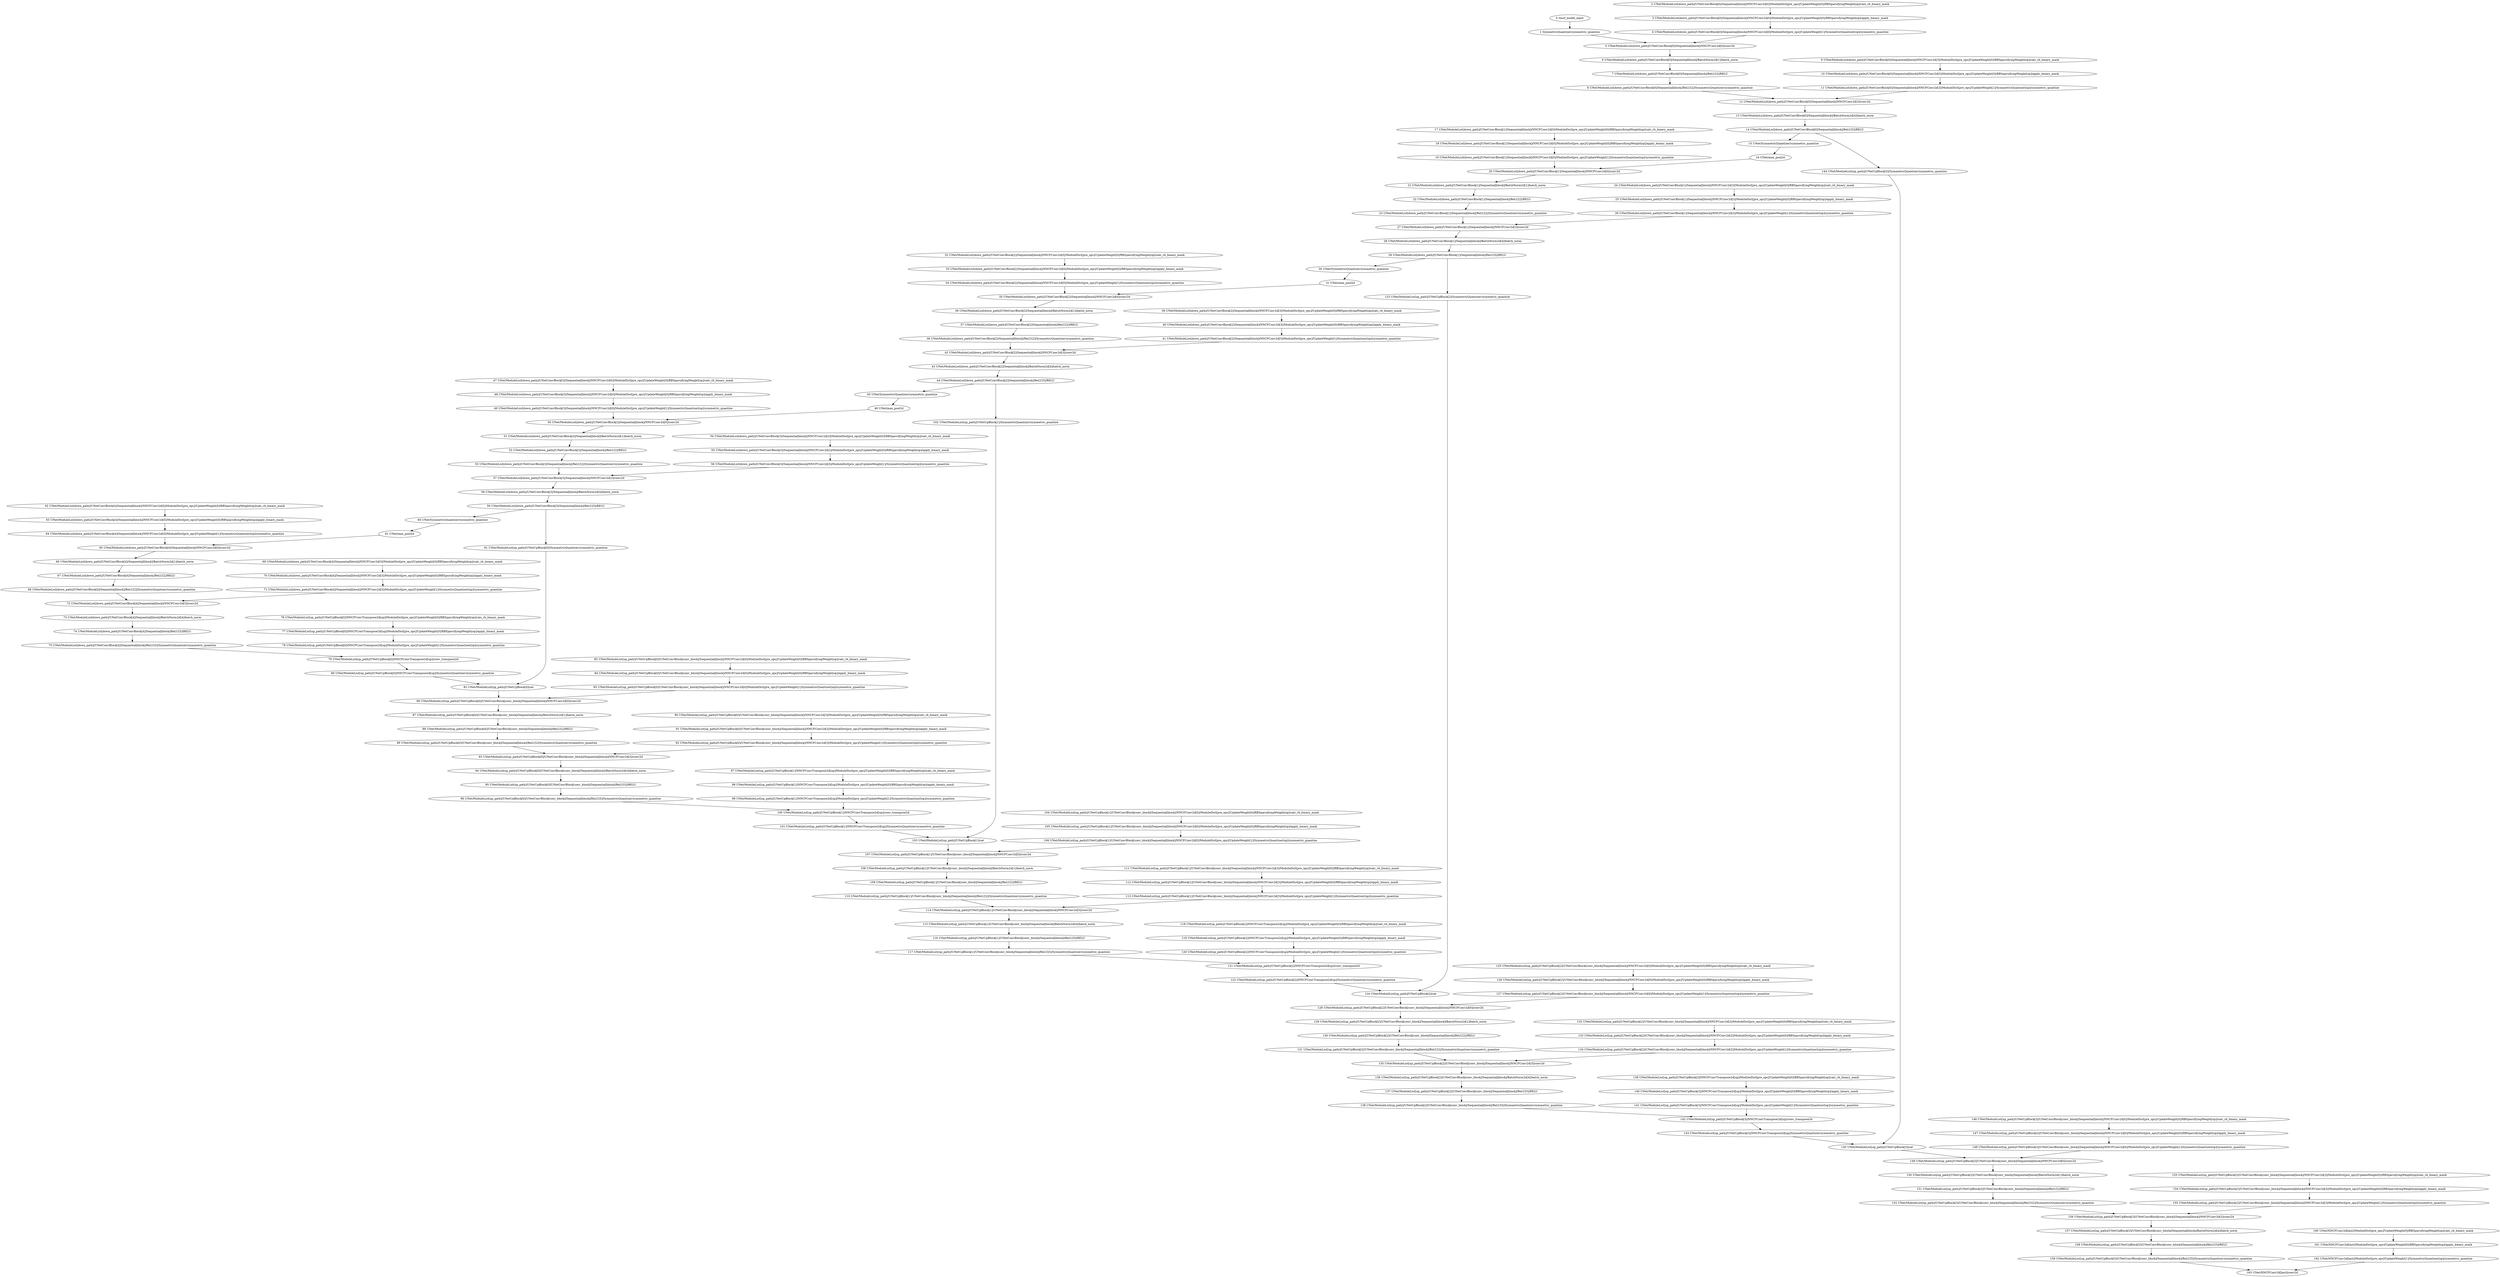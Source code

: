strict digraph  {
"0 /nncf_model_input" [id=0, scope="", type=nncf_model_input];
"1 SymmetricQuantizer/symmetric_quantize" [id=1, scope=SymmetricQuantizer, type=symmetric_quantize];
"2 UNet/ModuleList[down_path]/UNetConvBlock[0]/Sequential[block]/NNCFConv2d[0]/ModuleDict[pre_ops]/UpdateWeight[0]/RBSparsifyingWeight[op]/calc_rb_binary_mask" [id=2, scope="UNet/ModuleList[down_path]/UNetConvBlock[0]/Sequential[block]/NNCFConv2d[0]/ModuleDict[pre_ops]/UpdateWeight[0]/RBSparsifyingWeight[op]", type=calc_rb_binary_mask];
"3 UNet/ModuleList[down_path]/UNetConvBlock[0]/Sequential[block]/NNCFConv2d[0]/ModuleDict[pre_ops]/UpdateWeight[0]/RBSparsifyingWeight[op]/apply_binary_mask" [id=3, scope="UNet/ModuleList[down_path]/UNetConvBlock[0]/Sequential[block]/NNCFConv2d[0]/ModuleDict[pre_ops]/UpdateWeight[0]/RBSparsifyingWeight[op]", type=apply_binary_mask];
"4 UNet/ModuleList[down_path]/UNetConvBlock[0]/Sequential[block]/NNCFConv2d[0]/ModuleDict[pre_ops]/UpdateWeight[1]/SymmetricQuantizer[op]/symmetric_quantize" [id=4, scope="UNet/ModuleList[down_path]/UNetConvBlock[0]/Sequential[block]/NNCFConv2d[0]/ModuleDict[pre_ops]/UpdateWeight[1]/SymmetricQuantizer[op]", type=symmetric_quantize];
"5 UNet/ModuleList[down_path]/UNetConvBlock[0]/Sequential[block]/NNCFConv2d[0]/conv2d" [id=5, scope="UNet/ModuleList[down_path]/UNetConvBlock[0]/Sequential[block]/NNCFConv2d[0]", type=conv2d];
"6 UNet/ModuleList[down_path]/UNetConvBlock[0]/Sequential[block]/BatchNorm2d[1]/batch_norm" [id=6, scope="UNet/ModuleList[down_path]/UNetConvBlock[0]/Sequential[block]/BatchNorm2d[1]", type=batch_norm];
"7 UNet/ModuleList[down_path]/UNetConvBlock[0]/Sequential[block]/ReLU[2]/RELU" [id=7, scope="UNet/ModuleList[down_path]/UNetConvBlock[0]/Sequential[block]/ReLU[2]", type=RELU];
"8 UNet/ModuleList[down_path]/UNetConvBlock[0]/Sequential[block]/ReLU[2]/SymmetricQuantizer/symmetric_quantize" [id=8, scope="UNet/ModuleList[down_path]/UNetConvBlock[0]/Sequential[block]/ReLU[2]/SymmetricQuantizer", type=symmetric_quantize];
"9 UNet/ModuleList[down_path]/UNetConvBlock[0]/Sequential[block]/NNCFConv2d[3]/ModuleDict[pre_ops]/UpdateWeight[0]/RBSparsifyingWeight[op]/calc_rb_binary_mask" [id=9, scope="UNet/ModuleList[down_path]/UNetConvBlock[0]/Sequential[block]/NNCFConv2d[3]/ModuleDict[pre_ops]/UpdateWeight[0]/RBSparsifyingWeight[op]", type=calc_rb_binary_mask];
"10 UNet/ModuleList[down_path]/UNetConvBlock[0]/Sequential[block]/NNCFConv2d[3]/ModuleDict[pre_ops]/UpdateWeight[0]/RBSparsifyingWeight[op]/apply_binary_mask" [id=10, scope="UNet/ModuleList[down_path]/UNetConvBlock[0]/Sequential[block]/NNCFConv2d[3]/ModuleDict[pre_ops]/UpdateWeight[0]/RBSparsifyingWeight[op]", type=apply_binary_mask];
"11 UNet/ModuleList[down_path]/UNetConvBlock[0]/Sequential[block]/NNCFConv2d[3]/ModuleDict[pre_ops]/UpdateWeight[1]/SymmetricQuantizer[op]/symmetric_quantize" [id=11, scope="UNet/ModuleList[down_path]/UNetConvBlock[0]/Sequential[block]/NNCFConv2d[3]/ModuleDict[pre_ops]/UpdateWeight[1]/SymmetricQuantizer[op]", type=symmetric_quantize];
"12 UNet/ModuleList[down_path]/UNetConvBlock[0]/Sequential[block]/NNCFConv2d[3]/conv2d" [id=12, scope="UNet/ModuleList[down_path]/UNetConvBlock[0]/Sequential[block]/NNCFConv2d[3]", type=conv2d];
"13 UNet/ModuleList[down_path]/UNetConvBlock[0]/Sequential[block]/BatchNorm2d[4]/batch_norm" [id=13, scope="UNet/ModuleList[down_path]/UNetConvBlock[0]/Sequential[block]/BatchNorm2d[4]", type=batch_norm];
"14 UNet/ModuleList[down_path]/UNetConvBlock[0]/Sequential[block]/ReLU[5]/RELU" [id=14, scope="UNet/ModuleList[down_path]/UNetConvBlock[0]/Sequential[block]/ReLU[5]", type=RELU];
"15 UNet/SymmetricQuantizer/symmetric_quantize" [id=15, scope="UNet/SymmetricQuantizer", type=symmetric_quantize];
"16 UNet/max_pool2d" [id=16, scope=UNet, type=max_pool2d];
"17 UNet/ModuleList[down_path]/UNetConvBlock[1]/Sequential[block]/NNCFConv2d[0]/ModuleDict[pre_ops]/UpdateWeight[0]/RBSparsifyingWeight[op]/calc_rb_binary_mask" [id=17, scope="UNet/ModuleList[down_path]/UNetConvBlock[1]/Sequential[block]/NNCFConv2d[0]/ModuleDict[pre_ops]/UpdateWeight[0]/RBSparsifyingWeight[op]", type=calc_rb_binary_mask];
"18 UNet/ModuleList[down_path]/UNetConvBlock[1]/Sequential[block]/NNCFConv2d[0]/ModuleDict[pre_ops]/UpdateWeight[0]/RBSparsifyingWeight[op]/apply_binary_mask" [id=18, scope="UNet/ModuleList[down_path]/UNetConvBlock[1]/Sequential[block]/NNCFConv2d[0]/ModuleDict[pre_ops]/UpdateWeight[0]/RBSparsifyingWeight[op]", type=apply_binary_mask];
"19 UNet/ModuleList[down_path]/UNetConvBlock[1]/Sequential[block]/NNCFConv2d[0]/ModuleDict[pre_ops]/UpdateWeight[1]/SymmetricQuantizer[op]/symmetric_quantize" [id=19, scope="UNet/ModuleList[down_path]/UNetConvBlock[1]/Sequential[block]/NNCFConv2d[0]/ModuleDict[pre_ops]/UpdateWeight[1]/SymmetricQuantizer[op]", type=symmetric_quantize];
"20 UNet/ModuleList[down_path]/UNetConvBlock[1]/Sequential[block]/NNCFConv2d[0]/conv2d" [id=20, scope="UNet/ModuleList[down_path]/UNetConvBlock[1]/Sequential[block]/NNCFConv2d[0]", type=conv2d];
"21 UNet/ModuleList[down_path]/UNetConvBlock[1]/Sequential[block]/BatchNorm2d[1]/batch_norm" [id=21, scope="UNet/ModuleList[down_path]/UNetConvBlock[1]/Sequential[block]/BatchNorm2d[1]", type=batch_norm];
"22 UNet/ModuleList[down_path]/UNetConvBlock[1]/Sequential[block]/ReLU[2]/RELU" [id=22, scope="UNet/ModuleList[down_path]/UNetConvBlock[1]/Sequential[block]/ReLU[2]", type=RELU];
"23 UNet/ModuleList[down_path]/UNetConvBlock[1]/Sequential[block]/ReLU[2]/SymmetricQuantizer/symmetric_quantize" [id=23, scope="UNet/ModuleList[down_path]/UNetConvBlock[1]/Sequential[block]/ReLU[2]/SymmetricQuantizer", type=symmetric_quantize];
"24 UNet/ModuleList[down_path]/UNetConvBlock[1]/Sequential[block]/NNCFConv2d[3]/ModuleDict[pre_ops]/UpdateWeight[0]/RBSparsifyingWeight[op]/calc_rb_binary_mask" [id=24, scope="UNet/ModuleList[down_path]/UNetConvBlock[1]/Sequential[block]/NNCFConv2d[3]/ModuleDict[pre_ops]/UpdateWeight[0]/RBSparsifyingWeight[op]", type=calc_rb_binary_mask];
"25 UNet/ModuleList[down_path]/UNetConvBlock[1]/Sequential[block]/NNCFConv2d[3]/ModuleDict[pre_ops]/UpdateWeight[0]/RBSparsifyingWeight[op]/apply_binary_mask" [id=25, scope="UNet/ModuleList[down_path]/UNetConvBlock[1]/Sequential[block]/NNCFConv2d[3]/ModuleDict[pre_ops]/UpdateWeight[0]/RBSparsifyingWeight[op]", type=apply_binary_mask];
"26 UNet/ModuleList[down_path]/UNetConvBlock[1]/Sequential[block]/NNCFConv2d[3]/ModuleDict[pre_ops]/UpdateWeight[1]/SymmetricQuantizer[op]/symmetric_quantize" [id=26, scope="UNet/ModuleList[down_path]/UNetConvBlock[1]/Sequential[block]/NNCFConv2d[3]/ModuleDict[pre_ops]/UpdateWeight[1]/SymmetricQuantizer[op]", type=symmetric_quantize];
"27 UNet/ModuleList[down_path]/UNetConvBlock[1]/Sequential[block]/NNCFConv2d[3]/conv2d" [id=27, scope="UNet/ModuleList[down_path]/UNetConvBlock[1]/Sequential[block]/NNCFConv2d[3]", type=conv2d];
"28 UNet/ModuleList[down_path]/UNetConvBlock[1]/Sequential[block]/BatchNorm2d[4]/batch_norm" [id=28, scope="UNet/ModuleList[down_path]/UNetConvBlock[1]/Sequential[block]/BatchNorm2d[4]", type=batch_norm];
"29 UNet/ModuleList[down_path]/UNetConvBlock[1]/Sequential[block]/ReLU[5]/RELU" [id=29, scope="UNet/ModuleList[down_path]/UNetConvBlock[1]/Sequential[block]/ReLU[5]", type=RELU];
"30 UNet/SymmetricQuantizer/symmetric_quantize" [id=30, scope="UNet/SymmetricQuantizer", type=symmetric_quantize];
"31 UNet/max_pool2d" [id=31, scope=UNet, type=max_pool2d];
"32 UNet/ModuleList[down_path]/UNetConvBlock[2]/Sequential[block]/NNCFConv2d[0]/ModuleDict[pre_ops]/UpdateWeight[0]/RBSparsifyingWeight[op]/calc_rb_binary_mask" [id=32, scope="UNet/ModuleList[down_path]/UNetConvBlock[2]/Sequential[block]/NNCFConv2d[0]/ModuleDict[pre_ops]/UpdateWeight[0]/RBSparsifyingWeight[op]", type=calc_rb_binary_mask];
"33 UNet/ModuleList[down_path]/UNetConvBlock[2]/Sequential[block]/NNCFConv2d[0]/ModuleDict[pre_ops]/UpdateWeight[0]/RBSparsifyingWeight[op]/apply_binary_mask" [id=33, scope="UNet/ModuleList[down_path]/UNetConvBlock[2]/Sequential[block]/NNCFConv2d[0]/ModuleDict[pre_ops]/UpdateWeight[0]/RBSparsifyingWeight[op]", type=apply_binary_mask];
"34 UNet/ModuleList[down_path]/UNetConvBlock[2]/Sequential[block]/NNCFConv2d[0]/ModuleDict[pre_ops]/UpdateWeight[1]/SymmetricQuantizer[op]/symmetric_quantize" [id=34, scope="UNet/ModuleList[down_path]/UNetConvBlock[2]/Sequential[block]/NNCFConv2d[0]/ModuleDict[pre_ops]/UpdateWeight[1]/SymmetricQuantizer[op]", type=symmetric_quantize];
"35 UNet/ModuleList[down_path]/UNetConvBlock[2]/Sequential[block]/NNCFConv2d[0]/conv2d" [id=35, scope="UNet/ModuleList[down_path]/UNetConvBlock[2]/Sequential[block]/NNCFConv2d[0]", type=conv2d];
"36 UNet/ModuleList[down_path]/UNetConvBlock[2]/Sequential[block]/BatchNorm2d[1]/batch_norm" [id=36, scope="UNet/ModuleList[down_path]/UNetConvBlock[2]/Sequential[block]/BatchNorm2d[1]", type=batch_norm];
"37 UNet/ModuleList[down_path]/UNetConvBlock[2]/Sequential[block]/ReLU[2]/RELU" [id=37, scope="UNet/ModuleList[down_path]/UNetConvBlock[2]/Sequential[block]/ReLU[2]", type=RELU];
"38 UNet/ModuleList[down_path]/UNetConvBlock[2]/Sequential[block]/ReLU[2]/SymmetricQuantizer/symmetric_quantize" [id=38, scope="UNet/ModuleList[down_path]/UNetConvBlock[2]/Sequential[block]/ReLU[2]/SymmetricQuantizer", type=symmetric_quantize];
"39 UNet/ModuleList[down_path]/UNetConvBlock[2]/Sequential[block]/NNCFConv2d[3]/ModuleDict[pre_ops]/UpdateWeight[0]/RBSparsifyingWeight[op]/calc_rb_binary_mask" [id=39, scope="UNet/ModuleList[down_path]/UNetConvBlock[2]/Sequential[block]/NNCFConv2d[3]/ModuleDict[pre_ops]/UpdateWeight[0]/RBSparsifyingWeight[op]", type=calc_rb_binary_mask];
"40 UNet/ModuleList[down_path]/UNetConvBlock[2]/Sequential[block]/NNCFConv2d[3]/ModuleDict[pre_ops]/UpdateWeight[0]/RBSparsifyingWeight[op]/apply_binary_mask" [id=40, scope="UNet/ModuleList[down_path]/UNetConvBlock[2]/Sequential[block]/NNCFConv2d[3]/ModuleDict[pre_ops]/UpdateWeight[0]/RBSparsifyingWeight[op]", type=apply_binary_mask];
"41 UNet/ModuleList[down_path]/UNetConvBlock[2]/Sequential[block]/NNCFConv2d[3]/ModuleDict[pre_ops]/UpdateWeight[1]/SymmetricQuantizer[op]/symmetric_quantize" [id=41, scope="UNet/ModuleList[down_path]/UNetConvBlock[2]/Sequential[block]/NNCFConv2d[3]/ModuleDict[pre_ops]/UpdateWeight[1]/SymmetricQuantizer[op]", type=symmetric_quantize];
"42 UNet/ModuleList[down_path]/UNetConvBlock[2]/Sequential[block]/NNCFConv2d[3]/conv2d" [id=42, scope="UNet/ModuleList[down_path]/UNetConvBlock[2]/Sequential[block]/NNCFConv2d[3]", type=conv2d];
"43 UNet/ModuleList[down_path]/UNetConvBlock[2]/Sequential[block]/BatchNorm2d[4]/batch_norm" [id=43, scope="UNet/ModuleList[down_path]/UNetConvBlock[2]/Sequential[block]/BatchNorm2d[4]", type=batch_norm];
"44 UNet/ModuleList[down_path]/UNetConvBlock[2]/Sequential[block]/ReLU[5]/RELU" [id=44, scope="UNet/ModuleList[down_path]/UNetConvBlock[2]/Sequential[block]/ReLU[5]", type=RELU];
"45 UNet/SymmetricQuantizer/symmetric_quantize" [id=45, scope="UNet/SymmetricQuantizer", type=symmetric_quantize];
"46 UNet/max_pool2d" [id=46, scope=UNet, type=max_pool2d];
"47 UNet/ModuleList[down_path]/UNetConvBlock[3]/Sequential[block]/NNCFConv2d[0]/ModuleDict[pre_ops]/UpdateWeight[0]/RBSparsifyingWeight[op]/calc_rb_binary_mask" [id=47, scope="UNet/ModuleList[down_path]/UNetConvBlock[3]/Sequential[block]/NNCFConv2d[0]/ModuleDict[pre_ops]/UpdateWeight[0]/RBSparsifyingWeight[op]", type=calc_rb_binary_mask];
"48 UNet/ModuleList[down_path]/UNetConvBlock[3]/Sequential[block]/NNCFConv2d[0]/ModuleDict[pre_ops]/UpdateWeight[0]/RBSparsifyingWeight[op]/apply_binary_mask" [id=48, scope="UNet/ModuleList[down_path]/UNetConvBlock[3]/Sequential[block]/NNCFConv2d[0]/ModuleDict[pre_ops]/UpdateWeight[0]/RBSparsifyingWeight[op]", type=apply_binary_mask];
"49 UNet/ModuleList[down_path]/UNetConvBlock[3]/Sequential[block]/NNCFConv2d[0]/ModuleDict[pre_ops]/UpdateWeight[1]/SymmetricQuantizer[op]/symmetric_quantize" [id=49, scope="UNet/ModuleList[down_path]/UNetConvBlock[3]/Sequential[block]/NNCFConv2d[0]/ModuleDict[pre_ops]/UpdateWeight[1]/SymmetricQuantizer[op]", type=symmetric_quantize];
"50 UNet/ModuleList[down_path]/UNetConvBlock[3]/Sequential[block]/NNCFConv2d[0]/conv2d" [id=50, scope="UNet/ModuleList[down_path]/UNetConvBlock[3]/Sequential[block]/NNCFConv2d[0]", type=conv2d];
"51 UNet/ModuleList[down_path]/UNetConvBlock[3]/Sequential[block]/BatchNorm2d[1]/batch_norm" [id=51, scope="UNet/ModuleList[down_path]/UNetConvBlock[3]/Sequential[block]/BatchNorm2d[1]", type=batch_norm];
"52 UNet/ModuleList[down_path]/UNetConvBlock[3]/Sequential[block]/ReLU[2]/RELU" [id=52, scope="UNet/ModuleList[down_path]/UNetConvBlock[3]/Sequential[block]/ReLU[2]", type=RELU];
"53 UNet/ModuleList[down_path]/UNetConvBlock[3]/Sequential[block]/ReLU[2]/SymmetricQuantizer/symmetric_quantize" [id=53, scope="UNet/ModuleList[down_path]/UNetConvBlock[3]/Sequential[block]/ReLU[2]/SymmetricQuantizer", type=symmetric_quantize];
"54 UNet/ModuleList[down_path]/UNetConvBlock[3]/Sequential[block]/NNCFConv2d[3]/ModuleDict[pre_ops]/UpdateWeight[0]/RBSparsifyingWeight[op]/calc_rb_binary_mask" [id=54, scope="UNet/ModuleList[down_path]/UNetConvBlock[3]/Sequential[block]/NNCFConv2d[3]/ModuleDict[pre_ops]/UpdateWeight[0]/RBSparsifyingWeight[op]", type=calc_rb_binary_mask];
"55 UNet/ModuleList[down_path]/UNetConvBlock[3]/Sequential[block]/NNCFConv2d[3]/ModuleDict[pre_ops]/UpdateWeight[0]/RBSparsifyingWeight[op]/apply_binary_mask" [id=55, scope="UNet/ModuleList[down_path]/UNetConvBlock[3]/Sequential[block]/NNCFConv2d[3]/ModuleDict[pre_ops]/UpdateWeight[0]/RBSparsifyingWeight[op]", type=apply_binary_mask];
"56 UNet/ModuleList[down_path]/UNetConvBlock[3]/Sequential[block]/NNCFConv2d[3]/ModuleDict[pre_ops]/UpdateWeight[1]/SymmetricQuantizer[op]/symmetric_quantize" [id=56, scope="UNet/ModuleList[down_path]/UNetConvBlock[3]/Sequential[block]/NNCFConv2d[3]/ModuleDict[pre_ops]/UpdateWeight[1]/SymmetricQuantizer[op]", type=symmetric_quantize];
"57 UNet/ModuleList[down_path]/UNetConvBlock[3]/Sequential[block]/NNCFConv2d[3]/conv2d" [id=57, scope="UNet/ModuleList[down_path]/UNetConvBlock[3]/Sequential[block]/NNCFConv2d[3]", type=conv2d];
"58 UNet/ModuleList[down_path]/UNetConvBlock[3]/Sequential[block]/BatchNorm2d[4]/batch_norm" [id=58, scope="UNet/ModuleList[down_path]/UNetConvBlock[3]/Sequential[block]/BatchNorm2d[4]", type=batch_norm];
"59 UNet/ModuleList[down_path]/UNetConvBlock[3]/Sequential[block]/ReLU[5]/RELU" [id=59, scope="UNet/ModuleList[down_path]/UNetConvBlock[3]/Sequential[block]/ReLU[5]", type=RELU];
"60 UNet/SymmetricQuantizer/symmetric_quantize" [id=60, scope="UNet/SymmetricQuantizer", type=symmetric_quantize];
"61 UNet/max_pool2d" [id=61, scope=UNet, type=max_pool2d];
"62 UNet/ModuleList[down_path]/UNetConvBlock[4]/Sequential[block]/NNCFConv2d[0]/ModuleDict[pre_ops]/UpdateWeight[0]/RBSparsifyingWeight[op]/calc_rb_binary_mask" [id=62, scope="UNet/ModuleList[down_path]/UNetConvBlock[4]/Sequential[block]/NNCFConv2d[0]/ModuleDict[pre_ops]/UpdateWeight[0]/RBSparsifyingWeight[op]", type=calc_rb_binary_mask];
"63 UNet/ModuleList[down_path]/UNetConvBlock[4]/Sequential[block]/NNCFConv2d[0]/ModuleDict[pre_ops]/UpdateWeight[0]/RBSparsifyingWeight[op]/apply_binary_mask" [id=63, scope="UNet/ModuleList[down_path]/UNetConvBlock[4]/Sequential[block]/NNCFConv2d[0]/ModuleDict[pre_ops]/UpdateWeight[0]/RBSparsifyingWeight[op]", type=apply_binary_mask];
"64 UNet/ModuleList[down_path]/UNetConvBlock[4]/Sequential[block]/NNCFConv2d[0]/ModuleDict[pre_ops]/UpdateWeight[1]/SymmetricQuantizer[op]/symmetric_quantize" [id=64, scope="UNet/ModuleList[down_path]/UNetConvBlock[4]/Sequential[block]/NNCFConv2d[0]/ModuleDict[pre_ops]/UpdateWeight[1]/SymmetricQuantizer[op]", type=symmetric_quantize];
"65 UNet/ModuleList[down_path]/UNetConvBlock[4]/Sequential[block]/NNCFConv2d[0]/conv2d" [id=65, scope="UNet/ModuleList[down_path]/UNetConvBlock[4]/Sequential[block]/NNCFConv2d[0]", type=conv2d];
"66 UNet/ModuleList[down_path]/UNetConvBlock[4]/Sequential[block]/BatchNorm2d[1]/batch_norm" [id=66, scope="UNet/ModuleList[down_path]/UNetConvBlock[4]/Sequential[block]/BatchNorm2d[1]", type=batch_norm];
"67 UNet/ModuleList[down_path]/UNetConvBlock[4]/Sequential[block]/ReLU[2]/RELU" [id=67, scope="UNet/ModuleList[down_path]/UNetConvBlock[4]/Sequential[block]/ReLU[2]", type=RELU];
"68 UNet/ModuleList[down_path]/UNetConvBlock[4]/Sequential[block]/ReLU[2]/SymmetricQuantizer/symmetric_quantize" [id=68, scope="UNet/ModuleList[down_path]/UNetConvBlock[4]/Sequential[block]/ReLU[2]/SymmetricQuantizer", type=symmetric_quantize];
"69 UNet/ModuleList[down_path]/UNetConvBlock[4]/Sequential[block]/NNCFConv2d[3]/ModuleDict[pre_ops]/UpdateWeight[0]/RBSparsifyingWeight[op]/calc_rb_binary_mask" [id=69, scope="UNet/ModuleList[down_path]/UNetConvBlock[4]/Sequential[block]/NNCFConv2d[3]/ModuleDict[pre_ops]/UpdateWeight[0]/RBSparsifyingWeight[op]", type=calc_rb_binary_mask];
"70 UNet/ModuleList[down_path]/UNetConvBlock[4]/Sequential[block]/NNCFConv2d[3]/ModuleDict[pre_ops]/UpdateWeight[0]/RBSparsifyingWeight[op]/apply_binary_mask" [id=70, scope="UNet/ModuleList[down_path]/UNetConvBlock[4]/Sequential[block]/NNCFConv2d[3]/ModuleDict[pre_ops]/UpdateWeight[0]/RBSparsifyingWeight[op]", type=apply_binary_mask];
"71 UNet/ModuleList[down_path]/UNetConvBlock[4]/Sequential[block]/NNCFConv2d[3]/ModuleDict[pre_ops]/UpdateWeight[1]/SymmetricQuantizer[op]/symmetric_quantize" [id=71, scope="UNet/ModuleList[down_path]/UNetConvBlock[4]/Sequential[block]/NNCFConv2d[3]/ModuleDict[pre_ops]/UpdateWeight[1]/SymmetricQuantizer[op]", type=symmetric_quantize];
"72 UNet/ModuleList[down_path]/UNetConvBlock[4]/Sequential[block]/NNCFConv2d[3]/conv2d" [id=72, scope="UNet/ModuleList[down_path]/UNetConvBlock[4]/Sequential[block]/NNCFConv2d[3]", type=conv2d];
"73 UNet/ModuleList[down_path]/UNetConvBlock[4]/Sequential[block]/BatchNorm2d[4]/batch_norm" [id=73, scope="UNet/ModuleList[down_path]/UNetConvBlock[4]/Sequential[block]/BatchNorm2d[4]", type=batch_norm];
"74 UNet/ModuleList[down_path]/UNetConvBlock[4]/Sequential[block]/ReLU[5]/RELU" [id=74, scope="UNet/ModuleList[down_path]/UNetConvBlock[4]/Sequential[block]/ReLU[5]", type=RELU];
"75 UNet/ModuleList[down_path]/UNetConvBlock[4]/Sequential[block]/ReLU[5]/SymmetricQuantizer/symmetric_quantize" [id=75, scope="UNet/ModuleList[down_path]/UNetConvBlock[4]/Sequential[block]/ReLU[5]/SymmetricQuantizer", type=symmetric_quantize];
"76 UNet/ModuleList[up_path]/UNetUpBlock[0]/NNCFConvTranspose2d[up]/ModuleDict[pre_ops]/UpdateWeight[0]/RBSparsifyingWeight[op]/calc_rb_binary_mask" [id=76, scope="UNet/ModuleList[up_path]/UNetUpBlock[0]/NNCFConvTranspose2d[up]/ModuleDict[pre_ops]/UpdateWeight[0]/RBSparsifyingWeight[op]", type=calc_rb_binary_mask];
"77 UNet/ModuleList[up_path]/UNetUpBlock[0]/NNCFConvTranspose2d[up]/ModuleDict[pre_ops]/UpdateWeight[0]/RBSparsifyingWeight[op]/apply_binary_mask" [id=77, scope="UNet/ModuleList[up_path]/UNetUpBlock[0]/NNCFConvTranspose2d[up]/ModuleDict[pre_ops]/UpdateWeight[0]/RBSparsifyingWeight[op]", type=apply_binary_mask];
"78 UNet/ModuleList[up_path]/UNetUpBlock[0]/NNCFConvTranspose2d[up]/ModuleDict[pre_ops]/UpdateWeight[1]/SymmetricQuantizer[op]/symmetric_quantize" [id=78, scope="UNet/ModuleList[up_path]/UNetUpBlock[0]/NNCFConvTranspose2d[up]/ModuleDict[pre_ops]/UpdateWeight[1]/SymmetricQuantizer[op]", type=symmetric_quantize];
"79 UNet/ModuleList[up_path]/UNetUpBlock[0]/NNCFConvTranspose2d[up]/conv_transpose2d" [id=79, scope="UNet/ModuleList[up_path]/UNetUpBlock[0]/NNCFConvTranspose2d[up]", type=conv_transpose2d];
"80 UNet/ModuleList[up_path]/UNetUpBlock[0]/NNCFConvTranspose2d[up]/SymmetricQuantizer/symmetric_quantize" [id=80, scope="UNet/ModuleList[up_path]/UNetUpBlock[0]/NNCFConvTranspose2d[up]/SymmetricQuantizer", type=symmetric_quantize];
"81 UNet/ModuleList[up_path]/UNetUpBlock[0]/SymmetricQuantizer/symmetric_quantize" [id=81, scope="UNet/ModuleList[up_path]/UNetUpBlock[0]/SymmetricQuantizer", type=symmetric_quantize];
"82 UNet/ModuleList[up_path]/UNetUpBlock[0]/cat" [id=82, scope="UNet/ModuleList[up_path]/UNetUpBlock[0]", type=cat];
"83 UNet/ModuleList[up_path]/UNetUpBlock[0]/UNetConvBlock[conv_block]/Sequential[block]/NNCFConv2d[0]/ModuleDict[pre_ops]/UpdateWeight[0]/RBSparsifyingWeight[op]/calc_rb_binary_mask" [id=83, scope="UNet/ModuleList[up_path]/UNetUpBlock[0]/UNetConvBlock[conv_block]/Sequential[block]/NNCFConv2d[0]/ModuleDict[pre_ops]/UpdateWeight[0]/RBSparsifyingWeight[op]", type=calc_rb_binary_mask];
"84 UNet/ModuleList[up_path]/UNetUpBlock[0]/UNetConvBlock[conv_block]/Sequential[block]/NNCFConv2d[0]/ModuleDict[pre_ops]/UpdateWeight[0]/RBSparsifyingWeight[op]/apply_binary_mask" [id=84, scope="UNet/ModuleList[up_path]/UNetUpBlock[0]/UNetConvBlock[conv_block]/Sequential[block]/NNCFConv2d[0]/ModuleDict[pre_ops]/UpdateWeight[0]/RBSparsifyingWeight[op]", type=apply_binary_mask];
"85 UNet/ModuleList[up_path]/UNetUpBlock[0]/UNetConvBlock[conv_block]/Sequential[block]/NNCFConv2d[0]/ModuleDict[pre_ops]/UpdateWeight[1]/SymmetricQuantizer[op]/symmetric_quantize" [id=85, scope="UNet/ModuleList[up_path]/UNetUpBlock[0]/UNetConvBlock[conv_block]/Sequential[block]/NNCFConv2d[0]/ModuleDict[pre_ops]/UpdateWeight[1]/SymmetricQuantizer[op]", type=symmetric_quantize];
"86 UNet/ModuleList[up_path]/UNetUpBlock[0]/UNetConvBlock[conv_block]/Sequential[block]/NNCFConv2d[0]/conv2d" [id=86, scope="UNet/ModuleList[up_path]/UNetUpBlock[0]/UNetConvBlock[conv_block]/Sequential[block]/NNCFConv2d[0]", type=conv2d];
"87 UNet/ModuleList[up_path]/UNetUpBlock[0]/UNetConvBlock[conv_block]/Sequential[block]/BatchNorm2d[1]/batch_norm" [id=87, scope="UNet/ModuleList[up_path]/UNetUpBlock[0]/UNetConvBlock[conv_block]/Sequential[block]/BatchNorm2d[1]", type=batch_norm];
"88 UNet/ModuleList[up_path]/UNetUpBlock[0]/UNetConvBlock[conv_block]/Sequential[block]/ReLU[2]/RELU" [id=88, scope="UNet/ModuleList[up_path]/UNetUpBlock[0]/UNetConvBlock[conv_block]/Sequential[block]/ReLU[2]", type=RELU];
"89 UNet/ModuleList[up_path]/UNetUpBlock[0]/UNetConvBlock[conv_block]/Sequential[block]/ReLU[2]/SymmetricQuantizer/symmetric_quantize" [id=89, scope="UNet/ModuleList[up_path]/UNetUpBlock[0]/UNetConvBlock[conv_block]/Sequential[block]/ReLU[2]/SymmetricQuantizer", type=symmetric_quantize];
"90 UNet/ModuleList[up_path]/UNetUpBlock[0]/UNetConvBlock[conv_block]/Sequential[block]/NNCFConv2d[3]/ModuleDict[pre_ops]/UpdateWeight[0]/RBSparsifyingWeight[op]/calc_rb_binary_mask" [id=90, scope="UNet/ModuleList[up_path]/UNetUpBlock[0]/UNetConvBlock[conv_block]/Sequential[block]/NNCFConv2d[3]/ModuleDict[pre_ops]/UpdateWeight[0]/RBSparsifyingWeight[op]", type=calc_rb_binary_mask];
"91 UNet/ModuleList[up_path]/UNetUpBlock[0]/UNetConvBlock[conv_block]/Sequential[block]/NNCFConv2d[3]/ModuleDict[pre_ops]/UpdateWeight[0]/RBSparsifyingWeight[op]/apply_binary_mask" [id=91, scope="UNet/ModuleList[up_path]/UNetUpBlock[0]/UNetConvBlock[conv_block]/Sequential[block]/NNCFConv2d[3]/ModuleDict[pre_ops]/UpdateWeight[0]/RBSparsifyingWeight[op]", type=apply_binary_mask];
"92 UNet/ModuleList[up_path]/UNetUpBlock[0]/UNetConvBlock[conv_block]/Sequential[block]/NNCFConv2d[3]/ModuleDict[pre_ops]/UpdateWeight[1]/SymmetricQuantizer[op]/symmetric_quantize" [id=92, scope="UNet/ModuleList[up_path]/UNetUpBlock[0]/UNetConvBlock[conv_block]/Sequential[block]/NNCFConv2d[3]/ModuleDict[pre_ops]/UpdateWeight[1]/SymmetricQuantizer[op]", type=symmetric_quantize];
"93 UNet/ModuleList[up_path]/UNetUpBlock[0]/UNetConvBlock[conv_block]/Sequential[block]/NNCFConv2d[3]/conv2d" [id=93, scope="UNet/ModuleList[up_path]/UNetUpBlock[0]/UNetConvBlock[conv_block]/Sequential[block]/NNCFConv2d[3]", type=conv2d];
"94 UNet/ModuleList[up_path]/UNetUpBlock[0]/UNetConvBlock[conv_block]/Sequential[block]/BatchNorm2d[4]/batch_norm" [id=94, scope="UNet/ModuleList[up_path]/UNetUpBlock[0]/UNetConvBlock[conv_block]/Sequential[block]/BatchNorm2d[4]", type=batch_norm];
"95 UNet/ModuleList[up_path]/UNetUpBlock[0]/UNetConvBlock[conv_block]/Sequential[block]/ReLU[5]/RELU" [id=95, scope="UNet/ModuleList[up_path]/UNetUpBlock[0]/UNetConvBlock[conv_block]/Sequential[block]/ReLU[5]", type=RELU];
"96 UNet/ModuleList[up_path]/UNetUpBlock[0]/UNetConvBlock[conv_block]/Sequential[block]/ReLU[5]/SymmetricQuantizer/symmetric_quantize" [id=96, scope="UNet/ModuleList[up_path]/UNetUpBlock[0]/UNetConvBlock[conv_block]/Sequential[block]/ReLU[5]/SymmetricQuantizer", type=symmetric_quantize];
"97 UNet/ModuleList[up_path]/UNetUpBlock[1]/NNCFConvTranspose2d[up]/ModuleDict[pre_ops]/UpdateWeight[0]/RBSparsifyingWeight[op]/calc_rb_binary_mask" [id=97, scope="UNet/ModuleList[up_path]/UNetUpBlock[1]/NNCFConvTranspose2d[up]/ModuleDict[pre_ops]/UpdateWeight[0]/RBSparsifyingWeight[op]", type=calc_rb_binary_mask];
"98 UNet/ModuleList[up_path]/UNetUpBlock[1]/NNCFConvTranspose2d[up]/ModuleDict[pre_ops]/UpdateWeight[0]/RBSparsifyingWeight[op]/apply_binary_mask" [id=98, scope="UNet/ModuleList[up_path]/UNetUpBlock[1]/NNCFConvTranspose2d[up]/ModuleDict[pre_ops]/UpdateWeight[0]/RBSparsifyingWeight[op]", type=apply_binary_mask];
"99 UNet/ModuleList[up_path]/UNetUpBlock[1]/NNCFConvTranspose2d[up]/ModuleDict[pre_ops]/UpdateWeight[1]/SymmetricQuantizer[op]/symmetric_quantize" [id=99, scope="UNet/ModuleList[up_path]/UNetUpBlock[1]/NNCFConvTranspose2d[up]/ModuleDict[pre_ops]/UpdateWeight[1]/SymmetricQuantizer[op]", type=symmetric_quantize];
"100 UNet/ModuleList[up_path]/UNetUpBlock[1]/NNCFConvTranspose2d[up]/conv_transpose2d" [id=100, scope="UNet/ModuleList[up_path]/UNetUpBlock[1]/NNCFConvTranspose2d[up]", type=conv_transpose2d];
"101 UNet/ModuleList[up_path]/UNetUpBlock[1]/NNCFConvTranspose2d[up]/SymmetricQuantizer/symmetric_quantize" [id=101, scope="UNet/ModuleList[up_path]/UNetUpBlock[1]/NNCFConvTranspose2d[up]/SymmetricQuantizer", type=symmetric_quantize];
"102 UNet/ModuleList[up_path]/UNetUpBlock[1]/SymmetricQuantizer/symmetric_quantize" [id=102, scope="UNet/ModuleList[up_path]/UNetUpBlock[1]/SymmetricQuantizer", type=symmetric_quantize];
"103 UNet/ModuleList[up_path]/UNetUpBlock[1]/cat" [id=103, scope="UNet/ModuleList[up_path]/UNetUpBlock[1]", type=cat];
"104 UNet/ModuleList[up_path]/UNetUpBlock[1]/UNetConvBlock[conv_block]/Sequential[block]/NNCFConv2d[0]/ModuleDict[pre_ops]/UpdateWeight[0]/RBSparsifyingWeight[op]/calc_rb_binary_mask" [id=104, scope="UNet/ModuleList[up_path]/UNetUpBlock[1]/UNetConvBlock[conv_block]/Sequential[block]/NNCFConv2d[0]/ModuleDict[pre_ops]/UpdateWeight[0]/RBSparsifyingWeight[op]", type=calc_rb_binary_mask];
"105 UNet/ModuleList[up_path]/UNetUpBlock[1]/UNetConvBlock[conv_block]/Sequential[block]/NNCFConv2d[0]/ModuleDict[pre_ops]/UpdateWeight[0]/RBSparsifyingWeight[op]/apply_binary_mask" [id=105, scope="UNet/ModuleList[up_path]/UNetUpBlock[1]/UNetConvBlock[conv_block]/Sequential[block]/NNCFConv2d[0]/ModuleDict[pre_ops]/UpdateWeight[0]/RBSparsifyingWeight[op]", type=apply_binary_mask];
"106 UNet/ModuleList[up_path]/UNetUpBlock[1]/UNetConvBlock[conv_block]/Sequential[block]/NNCFConv2d[0]/ModuleDict[pre_ops]/UpdateWeight[1]/SymmetricQuantizer[op]/symmetric_quantize" [id=106, scope="UNet/ModuleList[up_path]/UNetUpBlock[1]/UNetConvBlock[conv_block]/Sequential[block]/NNCFConv2d[0]/ModuleDict[pre_ops]/UpdateWeight[1]/SymmetricQuantizer[op]", type=symmetric_quantize];
"107 UNet/ModuleList[up_path]/UNetUpBlock[1]/UNetConvBlock[conv_block]/Sequential[block]/NNCFConv2d[0]/conv2d" [id=107, scope="UNet/ModuleList[up_path]/UNetUpBlock[1]/UNetConvBlock[conv_block]/Sequential[block]/NNCFConv2d[0]", type=conv2d];
"108 UNet/ModuleList[up_path]/UNetUpBlock[1]/UNetConvBlock[conv_block]/Sequential[block]/BatchNorm2d[1]/batch_norm" [id=108, scope="UNet/ModuleList[up_path]/UNetUpBlock[1]/UNetConvBlock[conv_block]/Sequential[block]/BatchNorm2d[1]", type=batch_norm];
"109 UNet/ModuleList[up_path]/UNetUpBlock[1]/UNetConvBlock[conv_block]/Sequential[block]/ReLU[2]/RELU" [id=109, scope="UNet/ModuleList[up_path]/UNetUpBlock[1]/UNetConvBlock[conv_block]/Sequential[block]/ReLU[2]", type=RELU];
"110 UNet/ModuleList[up_path]/UNetUpBlock[1]/UNetConvBlock[conv_block]/Sequential[block]/ReLU[2]/SymmetricQuantizer/symmetric_quantize" [id=110, scope="UNet/ModuleList[up_path]/UNetUpBlock[1]/UNetConvBlock[conv_block]/Sequential[block]/ReLU[2]/SymmetricQuantizer", type=symmetric_quantize];
"111 UNet/ModuleList[up_path]/UNetUpBlock[1]/UNetConvBlock[conv_block]/Sequential[block]/NNCFConv2d[3]/ModuleDict[pre_ops]/UpdateWeight[0]/RBSparsifyingWeight[op]/calc_rb_binary_mask" [id=111, scope="UNet/ModuleList[up_path]/UNetUpBlock[1]/UNetConvBlock[conv_block]/Sequential[block]/NNCFConv2d[3]/ModuleDict[pre_ops]/UpdateWeight[0]/RBSparsifyingWeight[op]", type=calc_rb_binary_mask];
"112 UNet/ModuleList[up_path]/UNetUpBlock[1]/UNetConvBlock[conv_block]/Sequential[block]/NNCFConv2d[3]/ModuleDict[pre_ops]/UpdateWeight[0]/RBSparsifyingWeight[op]/apply_binary_mask" [id=112, scope="UNet/ModuleList[up_path]/UNetUpBlock[1]/UNetConvBlock[conv_block]/Sequential[block]/NNCFConv2d[3]/ModuleDict[pre_ops]/UpdateWeight[0]/RBSparsifyingWeight[op]", type=apply_binary_mask];
"113 UNet/ModuleList[up_path]/UNetUpBlock[1]/UNetConvBlock[conv_block]/Sequential[block]/NNCFConv2d[3]/ModuleDict[pre_ops]/UpdateWeight[1]/SymmetricQuantizer[op]/symmetric_quantize" [id=113, scope="UNet/ModuleList[up_path]/UNetUpBlock[1]/UNetConvBlock[conv_block]/Sequential[block]/NNCFConv2d[3]/ModuleDict[pre_ops]/UpdateWeight[1]/SymmetricQuantizer[op]", type=symmetric_quantize];
"114 UNet/ModuleList[up_path]/UNetUpBlock[1]/UNetConvBlock[conv_block]/Sequential[block]/NNCFConv2d[3]/conv2d" [id=114, scope="UNet/ModuleList[up_path]/UNetUpBlock[1]/UNetConvBlock[conv_block]/Sequential[block]/NNCFConv2d[3]", type=conv2d];
"115 UNet/ModuleList[up_path]/UNetUpBlock[1]/UNetConvBlock[conv_block]/Sequential[block]/BatchNorm2d[4]/batch_norm" [id=115, scope="UNet/ModuleList[up_path]/UNetUpBlock[1]/UNetConvBlock[conv_block]/Sequential[block]/BatchNorm2d[4]", type=batch_norm];
"116 UNet/ModuleList[up_path]/UNetUpBlock[1]/UNetConvBlock[conv_block]/Sequential[block]/ReLU[5]/RELU" [id=116, scope="UNet/ModuleList[up_path]/UNetUpBlock[1]/UNetConvBlock[conv_block]/Sequential[block]/ReLU[5]", type=RELU];
"117 UNet/ModuleList[up_path]/UNetUpBlock[1]/UNetConvBlock[conv_block]/Sequential[block]/ReLU[5]/SymmetricQuantizer/symmetric_quantize" [id=117, scope="UNet/ModuleList[up_path]/UNetUpBlock[1]/UNetConvBlock[conv_block]/Sequential[block]/ReLU[5]/SymmetricQuantizer", type=symmetric_quantize];
"118 UNet/ModuleList[up_path]/UNetUpBlock[2]/NNCFConvTranspose2d[up]/ModuleDict[pre_ops]/UpdateWeight[0]/RBSparsifyingWeight[op]/calc_rb_binary_mask" [id=118, scope="UNet/ModuleList[up_path]/UNetUpBlock[2]/NNCFConvTranspose2d[up]/ModuleDict[pre_ops]/UpdateWeight[0]/RBSparsifyingWeight[op]", type=calc_rb_binary_mask];
"119 UNet/ModuleList[up_path]/UNetUpBlock[2]/NNCFConvTranspose2d[up]/ModuleDict[pre_ops]/UpdateWeight[0]/RBSparsifyingWeight[op]/apply_binary_mask" [id=119, scope="UNet/ModuleList[up_path]/UNetUpBlock[2]/NNCFConvTranspose2d[up]/ModuleDict[pre_ops]/UpdateWeight[0]/RBSparsifyingWeight[op]", type=apply_binary_mask];
"120 UNet/ModuleList[up_path]/UNetUpBlock[2]/NNCFConvTranspose2d[up]/ModuleDict[pre_ops]/UpdateWeight[1]/SymmetricQuantizer[op]/symmetric_quantize" [id=120, scope="UNet/ModuleList[up_path]/UNetUpBlock[2]/NNCFConvTranspose2d[up]/ModuleDict[pre_ops]/UpdateWeight[1]/SymmetricQuantizer[op]", type=symmetric_quantize];
"121 UNet/ModuleList[up_path]/UNetUpBlock[2]/NNCFConvTranspose2d[up]/conv_transpose2d" [id=121, scope="UNet/ModuleList[up_path]/UNetUpBlock[2]/NNCFConvTranspose2d[up]", type=conv_transpose2d];
"122 UNet/ModuleList[up_path]/UNetUpBlock[2]/NNCFConvTranspose2d[up]/SymmetricQuantizer/symmetric_quantize" [id=122, scope="UNet/ModuleList[up_path]/UNetUpBlock[2]/NNCFConvTranspose2d[up]/SymmetricQuantizer", type=symmetric_quantize];
"123 UNet/ModuleList[up_path]/UNetUpBlock[2]/SymmetricQuantizer/symmetric_quantize" [id=123, scope="UNet/ModuleList[up_path]/UNetUpBlock[2]/SymmetricQuantizer", type=symmetric_quantize];
"124 UNet/ModuleList[up_path]/UNetUpBlock[2]/cat" [id=124, scope="UNet/ModuleList[up_path]/UNetUpBlock[2]", type=cat];
"125 UNet/ModuleList[up_path]/UNetUpBlock[2]/UNetConvBlock[conv_block]/Sequential[block]/NNCFConv2d[0]/ModuleDict[pre_ops]/UpdateWeight[0]/RBSparsifyingWeight[op]/calc_rb_binary_mask" [id=125, scope="UNet/ModuleList[up_path]/UNetUpBlock[2]/UNetConvBlock[conv_block]/Sequential[block]/NNCFConv2d[0]/ModuleDict[pre_ops]/UpdateWeight[0]/RBSparsifyingWeight[op]", type=calc_rb_binary_mask];
"126 UNet/ModuleList[up_path]/UNetUpBlock[2]/UNetConvBlock[conv_block]/Sequential[block]/NNCFConv2d[0]/ModuleDict[pre_ops]/UpdateWeight[0]/RBSparsifyingWeight[op]/apply_binary_mask" [id=126, scope="UNet/ModuleList[up_path]/UNetUpBlock[2]/UNetConvBlock[conv_block]/Sequential[block]/NNCFConv2d[0]/ModuleDict[pre_ops]/UpdateWeight[0]/RBSparsifyingWeight[op]", type=apply_binary_mask];
"127 UNet/ModuleList[up_path]/UNetUpBlock[2]/UNetConvBlock[conv_block]/Sequential[block]/NNCFConv2d[0]/ModuleDict[pre_ops]/UpdateWeight[1]/SymmetricQuantizer[op]/symmetric_quantize" [id=127, scope="UNet/ModuleList[up_path]/UNetUpBlock[2]/UNetConvBlock[conv_block]/Sequential[block]/NNCFConv2d[0]/ModuleDict[pre_ops]/UpdateWeight[1]/SymmetricQuantizer[op]", type=symmetric_quantize];
"128 UNet/ModuleList[up_path]/UNetUpBlock[2]/UNetConvBlock[conv_block]/Sequential[block]/NNCFConv2d[0]/conv2d" [id=128, scope="UNet/ModuleList[up_path]/UNetUpBlock[2]/UNetConvBlock[conv_block]/Sequential[block]/NNCFConv2d[0]", type=conv2d];
"129 UNet/ModuleList[up_path]/UNetUpBlock[2]/UNetConvBlock[conv_block]/Sequential[block]/BatchNorm2d[1]/batch_norm" [id=129, scope="UNet/ModuleList[up_path]/UNetUpBlock[2]/UNetConvBlock[conv_block]/Sequential[block]/BatchNorm2d[1]", type=batch_norm];
"130 UNet/ModuleList[up_path]/UNetUpBlock[2]/UNetConvBlock[conv_block]/Sequential[block]/ReLU[2]/RELU" [id=130, scope="UNet/ModuleList[up_path]/UNetUpBlock[2]/UNetConvBlock[conv_block]/Sequential[block]/ReLU[2]", type=RELU];
"131 UNet/ModuleList[up_path]/UNetUpBlock[2]/UNetConvBlock[conv_block]/Sequential[block]/ReLU[2]/SymmetricQuantizer/symmetric_quantize" [id=131, scope="UNet/ModuleList[up_path]/UNetUpBlock[2]/UNetConvBlock[conv_block]/Sequential[block]/ReLU[2]/SymmetricQuantizer", type=symmetric_quantize];
"132 UNet/ModuleList[up_path]/UNetUpBlock[2]/UNetConvBlock[conv_block]/Sequential[block]/NNCFConv2d[3]/ModuleDict[pre_ops]/UpdateWeight[0]/RBSparsifyingWeight[op]/calc_rb_binary_mask" [id=132, scope="UNet/ModuleList[up_path]/UNetUpBlock[2]/UNetConvBlock[conv_block]/Sequential[block]/NNCFConv2d[3]/ModuleDict[pre_ops]/UpdateWeight[0]/RBSparsifyingWeight[op]", type=calc_rb_binary_mask];
"133 UNet/ModuleList[up_path]/UNetUpBlock[2]/UNetConvBlock[conv_block]/Sequential[block]/NNCFConv2d[3]/ModuleDict[pre_ops]/UpdateWeight[0]/RBSparsifyingWeight[op]/apply_binary_mask" [id=133, scope="UNet/ModuleList[up_path]/UNetUpBlock[2]/UNetConvBlock[conv_block]/Sequential[block]/NNCFConv2d[3]/ModuleDict[pre_ops]/UpdateWeight[0]/RBSparsifyingWeight[op]", type=apply_binary_mask];
"134 UNet/ModuleList[up_path]/UNetUpBlock[2]/UNetConvBlock[conv_block]/Sequential[block]/NNCFConv2d[3]/ModuleDict[pre_ops]/UpdateWeight[1]/SymmetricQuantizer[op]/symmetric_quantize" [id=134, scope="UNet/ModuleList[up_path]/UNetUpBlock[2]/UNetConvBlock[conv_block]/Sequential[block]/NNCFConv2d[3]/ModuleDict[pre_ops]/UpdateWeight[1]/SymmetricQuantizer[op]", type=symmetric_quantize];
"135 UNet/ModuleList[up_path]/UNetUpBlock[2]/UNetConvBlock[conv_block]/Sequential[block]/NNCFConv2d[3]/conv2d" [id=135, scope="UNet/ModuleList[up_path]/UNetUpBlock[2]/UNetConvBlock[conv_block]/Sequential[block]/NNCFConv2d[3]", type=conv2d];
"136 UNet/ModuleList[up_path]/UNetUpBlock[2]/UNetConvBlock[conv_block]/Sequential[block]/BatchNorm2d[4]/batch_norm" [id=136, scope="UNet/ModuleList[up_path]/UNetUpBlock[2]/UNetConvBlock[conv_block]/Sequential[block]/BatchNorm2d[4]", type=batch_norm];
"137 UNet/ModuleList[up_path]/UNetUpBlock[2]/UNetConvBlock[conv_block]/Sequential[block]/ReLU[5]/RELU" [id=137, scope="UNet/ModuleList[up_path]/UNetUpBlock[2]/UNetConvBlock[conv_block]/Sequential[block]/ReLU[5]", type=RELU];
"138 UNet/ModuleList[up_path]/UNetUpBlock[2]/UNetConvBlock[conv_block]/Sequential[block]/ReLU[5]/SymmetricQuantizer/symmetric_quantize" [id=138, scope="UNet/ModuleList[up_path]/UNetUpBlock[2]/UNetConvBlock[conv_block]/Sequential[block]/ReLU[5]/SymmetricQuantizer", type=symmetric_quantize];
"139 UNet/ModuleList[up_path]/UNetUpBlock[3]/NNCFConvTranspose2d[up]/ModuleDict[pre_ops]/UpdateWeight[0]/RBSparsifyingWeight[op]/calc_rb_binary_mask" [id=139, scope="UNet/ModuleList[up_path]/UNetUpBlock[3]/NNCFConvTranspose2d[up]/ModuleDict[pre_ops]/UpdateWeight[0]/RBSparsifyingWeight[op]", type=calc_rb_binary_mask];
"140 UNet/ModuleList[up_path]/UNetUpBlock[3]/NNCFConvTranspose2d[up]/ModuleDict[pre_ops]/UpdateWeight[0]/RBSparsifyingWeight[op]/apply_binary_mask" [id=140, scope="UNet/ModuleList[up_path]/UNetUpBlock[3]/NNCFConvTranspose2d[up]/ModuleDict[pre_ops]/UpdateWeight[0]/RBSparsifyingWeight[op]", type=apply_binary_mask];
"141 UNet/ModuleList[up_path]/UNetUpBlock[3]/NNCFConvTranspose2d[up]/ModuleDict[pre_ops]/UpdateWeight[1]/SymmetricQuantizer[op]/symmetric_quantize" [id=141, scope="UNet/ModuleList[up_path]/UNetUpBlock[3]/NNCFConvTranspose2d[up]/ModuleDict[pre_ops]/UpdateWeight[1]/SymmetricQuantizer[op]", type=symmetric_quantize];
"142 UNet/ModuleList[up_path]/UNetUpBlock[3]/NNCFConvTranspose2d[up]/conv_transpose2d" [id=142, scope="UNet/ModuleList[up_path]/UNetUpBlock[3]/NNCFConvTranspose2d[up]", type=conv_transpose2d];
"143 UNet/ModuleList[up_path]/UNetUpBlock[3]/NNCFConvTranspose2d[up]/SymmetricQuantizer/symmetric_quantize" [id=143, scope="UNet/ModuleList[up_path]/UNetUpBlock[3]/NNCFConvTranspose2d[up]/SymmetricQuantizer", type=symmetric_quantize];
"144 UNet/ModuleList[up_path]/UNetUpBlock[3]/SymmetricQuantizer/symmetric_quantize" [id=144, scope="UNet/ModuleList[up_path]/UNetUpBlock[3]/SymmetricQuantizer", type=symmetric_quantize];
"145 UNet/ModuleList[up_path]/UNetUpBlock[3]/cat" [id=145, scope="UNet/ModuleList[up_path]/UNetUpBlock[3]", type=cat];
"146 UNet/ModuleList[up_path]/UNetUpBlock[3]/UNetConvBlock[conv_block]/Sequential[block]/NNCFConv2d[0]/ModuleDict[pre_ops]/UpdateWeight[0]/RBSparsifyingWeight[op]/calc_rb_binary_mask" [id=146, scope="UNet/ModuleList[up_path]/UNetUpBlock[3]/UNetConvBlock[conv_block]/Sequential[block]/NNCFConv2d[0]/ModuleDict[pre_ops]/UpdateWeight[0]/RBSparsifyingWeight[op]", type=calc_rb_binary_mask];
"147 UNet/ModuleList[up_path]/UNetUpBlock[3]/UNetConvBlock[conv_block]/Sequential[block]/NNCFConv2d[0]/ModuleDict[pre_ops]/UpdateWeight[0]/RBSparsifyingWeight[op]/apply_binary_mask" [id=147, scope="UNet/ModuleList[up_path]/UNetUpBlock[3]/UNetConvBlock[conv_block]/Sequential[block]/NNCFConv2d[0]/ModuleDict[pre_ops]/UpdateWeight[0]/RBSparsifyingWeight[op]", type=apply_binary_mask];
"148 UNet/ModuleList[up_path]/UNetUpBlock[3]/UNetConvBlock[conv_block]/Sequential[block]/NNCFConv2d[0]/ModuleDict[pre_ops]/UpdateWeight[1]/SymmetricQuantizer[op]/symmetric_quantize" [id=148, scope="UNet/ModuleList[up_path]/UNetUpBlock[3]/UNetConvBlock[conv_block]/Sequential[block]/NNCFConv2d[0]/ModuleDict[pre_ops]/UpdateWeight[1]/SymmetricQuantizer[op]", type=symmetric_quantize];
"149 UNet/ModuleList[up_path]/UNetUpBlock[3]/UNetConvBlock[conv_block]/Sequential[block]/NNCFConv2d[0]/conv2d" [id=149, scope="UNet/ModuleList[up_path]/UNetUpBlock[3]/UNetConvBlock[conv_block]/Sequential[block]/NNCFConv2d[0]", type=conv2d];
"150 UNet/ModuleList[up_path]/UNetUpBlock[3]/UNetConvBlock[conv_block]/Sequential[block]/BatchNorm2d[1]/batch_norm" [id=150, scope="UNet/ModuleList[up_path]/UNetUpBlock[3]/UNetConvBlock[conv_block]/Sequential[block]/BatchNorm2d[1]", type=batch_norm];
"151 UNet/ModuleList[up_path]/UNetUpBlock[3]/UNetConvBlock[conv_block]/Sequential[block]/ReLU[2]/RELU" [id=151, scope="UNet/ModuleList[up_path]/UNetUpBlock[3]/UNetConvBlock[conv_block]/Sequential[block]/ReLU[2]", type=RELU];
"152 UNet/ModuleList[up_path]/UNetUpBlock[3]/UNetConvBlock[conv_block]/Sequential[block]/ReLU[2]/SymmetricQuantizer/symmetric_quantize" [id=152, scope="UNet/ModuleList[up_path]/UNetUpBlock[3]/UNetConvBlock[conv_block]/Sequential[block]/ReLU[2]/SymmetricQuantizer", type=symmetric_quantize];
"153 UNet/ModuleList[up_path]/UNetUpBlock[3]/UNetConvBlock[conv_block]/Sequential[block]/NNCFConv2d[3]/ModuleDict[pre_ops]/UpdateWeight[0]/RBSparsifyingWeight[op]/calc_rb_binary_mask" [id=153, scope="UNet/ModuleList[up_path]/UNetUpBlock[3]/UNetConvBlock[conv_block]/Sequential[block]/NNCFConv2d[3]/ModuleDict[pre_ops]/UpdateWeight[0]/RBSparsifyingWeight[op]", type=calc_rb_binary_mask];
"154 UNet/ModuleList[up_path]/UNetUpBlock[3]/UNetConvBlock[conv_block]/Sequential[block]/NNCFConv2d[3]/ModuleDict[pre_ops]/UpdateWeight[0]/RBSparsifyingWeight[op]/apply_binary_mask" [id=154, scope="UNet/ModuleList[up_path]/UNetUpBlock[3]/UNetConvBlock[conv_block]/Sequential[block]/NNCFConv2d[3]/ModuleDict[pre_ops]/UpdateWeight[0]/RBSparsifyingWeight[op]", type=apply_binary_mask];
"155 UNet/ModuleList[up_path]/UNetUpBlock[3]/UNetConvBlock[conv_block]/Sequential[block]/NNCFConv2d[3]/ModuleDict[pre_ops]/UpdateWeight[1]/SymmetricQuantizer[op]/symmetric_quantize" [id=155, scope="UNet/ModuleList[up_path]/UNetUpBlock[3]/UNetConvBlock[conv_block]/Sequential[block]/NNCFConv2d[3]/ModuleDict[pre_ops]/UpdateWeight[1]/SymmetricQuantizer[op]", type=symmetric_quantize];
"156 UNet/ModuleList[up_path]/UNetUpBlock[3]/UNetConvBlock[conv_block]/Sequential[block]/NNCFConv2d[3]/conv2d" [id=156, scope="UNet/ModuleList[up_path]/UNetUpBlock[3]/UNetConvBlock[conv_block]/Sequential[block]/NNCFConv2d[3]", type=conv2d];
"157 UNet/ModuleList[up_path]/UNetUpBlock[3]/UNetConvBlock[conv_block]/Sequential[block]/BatchNorm2d[4]/batch_norm" [id=157, scope="UNet/ModuleList[up_path]/UNetUpBlock[3]/UNetConvBlock[conv_block]/Sequential[block]/BatchNorm2d[4]", type=batch_norm];
"158 UNet/ModuleList[up_path]/UNetUpBlock[3]/UNetConvBlock[conv_block]/Sequential[block]/ReLU[5]/RELU" [id=158, scope="UNet/ModuleList[up_path]/UNetUpBlock[3]/UNetConvBlock[conv_block]/Sequential[block]/ReLU[5]", type=RELU];
"159 UNet/ModuleList[up_path]/UNetUpBlock[3]/UNetConvBlock[conv_block]/Sequential[block]/ReLU[5]/SymmetricQuantizer/symmetric_quantize" [id=159, scope="UNet/ModuleList[up_path]/UNetUpBlock[3]/UNetConvBlock[conv_block]/Sequential[block]/ReLU[5]/SymmetricQuantizer", type=symmetric_quantize];
"160 UNet/NNCFConv2d[last]/ModuleDict[pre_ops]/UpdateWeight[0]/RBSparsifyingWeight[op]/calc_rb_binary_mask" [id=160, scope="UNet/NNCFConv2d[last]/ModuleDict[pre_ops]/UpdateWeight[0]/RBSparsifyingWeight[op]", type=calc_rb_binary_mask];
"161 UNet/NNCFConv2d[last]/ModuleDict[pre_ops]/UpdateWeight[0]/RBSparsifyingWeight[op]/apply_binary_mask" [id=161, scope="UNet/NNCFConv2d[last]/ModuleDict[pre_ops]/UpdateWeight[0]/RBSparsifyingWeight[op]", type=apply_binary_mask];
"162 UNet/NNCFConv2d[last]/ModuleDict[pre_ops]/UpdateWeight[1]/SymmetricQuantizer[op]/symmetric_quantize" [id=162, scope="UNet/NNCFConv2d[last]/ModuleDict[pre_ops]/UpdateWeight[1]/SymmetricQuantizer[op]", type=symmetric_quantize];
"163 UNet/NNCFConv2d[last]/conv2d" [id=163, scope="UNet/NNCFConv2d[last]", type=conv2d];
"0 /nncf_model_input" -> "1 SymmetricQuantizer/symmetric_quantize";
"1 SymmetricQuantizer/symmetric_quantize" -> "5 UNet/ModuleList[down_path]/UNetConvBlock[0]/Sequential[block]/NNCFConv2d[0]/conv2d";
"2 UNet/ModuleList[down_path]/UNetConvBlock[0]/Sequential[block]/NNCFConv2d[0]/ModuleDict[pre_ops]/UpdateWeight[0]/RBSparsifyingWeight[op]/calc_rb_binary_mask" -> "3 UNet/ModuleList[down_path]/UNetConvBlock[0]/Sequential[block]/NNCFConv2d[0]/ModuleDict[pre_ops]/UpdateWeight[0]/RBSparsifyingWeight[op]/apply_binary_mask";
"3 UNet/ModuleList[down_path]/UNetConvBlock[0]/Sequential[block]/NNCFConv2d[0]/ModuleDict[pre_ops]/UpdateWeight[0]/RBSparsifyingWeight[op]/apply_binary_mask" -> "4 UNet/ModuleList[down_path]/UNetConvBlock[0]/Sequential[block]/NNCFConv2d[0]/ModuleDict[pre_ops]/UpdateWeight[1]/SymmetricQuantizer[op]/symmetric_quantize";
"4 UNet/ModuleList[down_path]/UNetConvBlock[0]/Sequential[block]/NNCFConv2d[0]/ModuleDict[pre_ops]/UpdateWeight[1]/SymmetricQuantizer[op]/symmetric_quantize" -> "5 UNet/ModuleList[down_path]/UNetConvBlock[0]/Sequential[block]/NNCFConv2d[0]/conv2d";
"5 UNet/ModuleList[down_path]/UNetConvBlock[0]/Sequential[block]/NNCFConv2d[0]/conv2d" -> "6 UNet/ModuleList[down_path]/UNetConvBlock[0]/Sequential[block]/BatchNorm2d[1]/batch_norm";
"6 UNet/ModuleList[down_path]/UNetConvBlock[0]/Sequential[block]/BatchNorm2d[1]/batch_norm" -> "7 UNet/ModuleList[down_path]/UNetConvBlock[0]/Sequential[block]/ReLU[2]/RELU";
"7 UNet/ModuleList[down_path]/UNetConvBlock[0]/Sequential[block]/ReLU[2]/RELU" -> "8 UNet/ModuleList[down_path]/UNetConvBlock[0]/Sequential[block]/ReLU[2]/SymmetricQuantizer/symmetric_quantize";
"8 UNet/ModuleList[down_path]/UNetConvBlock[0]/Sequential[block]/ReLU[2]/SymmetricQuantizer/symmetric_quantize" -> "12 UNet/ModuleList[down_path]/UNetConvBlock[0]/Sequential[block]/NNCFConv2d[3]/conv2d";
"9 UNet/ModuleList[down_path]/UNetConvBlock[0]/Sequential[block]/NNCFConv2d[3]/ModuleDict[pre_ops]/UpdateWeight[0]/RBSparsifyingWeight[op]/calc_rb_binary_mask" -> "10 UNet/ModuleList[down_path]/UNetConvBlock[0]/Sequential[block]/NNCFConv2d[3]/ModuleDict[pre_ops]/UpdateWeight[0]/RBSparsifyingWeight[op]/apply_binary_mask";
"10 UNet/ModuleList[down_path]/UNetConvBlock[0]/Sequential[block]/NNCFConv2d[3]/ModuleDict[pre_ops]/UpdateWeight[0]/RBSparsifyingWeight[op]/apply_binary_mask" -> "11 UNet/ModuleList[down_path]/UNetConvBlock[0]/Sequential[block]/NNCFConv2d[3]/ModuleDict[pre_ops]/UpdateWeight[1]/SymmetricQuantizer[op]/symmetric_quantize";
"11 UNet/ModuleList[down_path]/UNetConvBlock[0]/Sequential[block]/NNCFConv2d[3]/ModuleDict[pre_ops]/UpdateWeight[1]/SymmetricQuantizer[op]/symmetric_quantize" -> "12 UNet/ModuleList[down_path]/UNetConvBlock[0]/Sequential[block]/NNCFConv2d[3]/conv2d";
"12 UNet/ModuleList[down_path]/UNetConvBlock[0]/Sequential[block]/NNCFConv2d[3]/conv2d" -> "13 UNet/ModuleList[down_path]/UNetConvBlock[0]/Sequential[block]/BatchNorm2d[4]/batch_norm";
"13 UNet/ModuleList[down_path]/UNetConvBlock[0]/Sequential[block]/BatchNorm2d[4]/batch_norm" -> "14 UNet/ModuleList[down_path]/UNetConvBlock[0]/Sequential[block]/ReLU[5]/RELU";
"14 UNet/ModuleList[down_path]/UNetConvBlock[0]/Sequential[block]/ReLU[5]/RELU" -> "15 UNet/SymmetricQuantizer/symmetric_quantize";
"15 UNet/SymmetricQuantizer/symmetric_quantize" -> "16 UNet/max_pool2d";
"16 UNet/max_pool2d" -> "20 UNet/ModuleList[down_path]/UNetConvBlock[1]/Sequential[block]/NNCFConv2d[0]/conv2d";
"17 UNet/ModuleList[down_path]/UNetConvBlock[1]/Sequential[block]/NNCFConv2d[0]/ModuleDict[pre_ops]/UpdateWeight[0]/RBSparsifyingWeight[op]/calc_rb_binary_mask" -> "18 UNet/ModuleList[down_path]/UNetConvBlock[1]/Sequential[block]/NNCFConv2d[0]/ModuleDict[pre_ops]/UpdateWeight[0]/RBSparsifyingWeight[op]/apply_binary_mask";
"18 UNet/ModuleList[down_path]/UNetConvBlock[1]/Sequential[block]/NNCFConv2d[0]/ModuleDict[pre_ops]/UpdateWeight[0]/RBSparsifyingWeight[op]/apply_binary_mask" -> "19 UNet/ModuleList[down_path]/UNetConvBlock[1]/Sequential[block]/NNCFConv2d[0]/ModuleDict[pre_ops]/UpdateWeight[1]/SymmetricQuantizer[op]/symmetric_quantize";
"19 UNet/ModuleList[down_path]/UNetConvBlock[1]/Sequential[block]/NNCFConv2d[0]/ModuleDict[pre_ops]/UpdateWeight[1]/SymmetricQuantizer[op]/symmetric_quantize" -> "20 UNet/ModuleList[down_path]/UNetConvBlock[1]/Sequential[block]/NNCFConv2d[0]/conv2d";
"20 UNet/ModuleList[down_path]/UNetConvBlock[1]/Sequential[block]/NNCFConv2d[0]/conv2d" -> "21 UNet/ModuleList[down_path]/UNetConvBlock[1]/Sequential[block]/BatchNorm2d[1]/batch_norm";
"21 UNet/ModuleList[down_path]/UNetConvBlock[1]/Sequential[block]/BatchNorm2d[1]/batch_norm" -> "22 UNet/ModuleList[down_path]/UNetConvBlock[1]/Sequential[block]/ReLU[2]/RELU";
"22 UNet/ModuleList[down_path]/UNetConvBlock[1]/Sequential[block]/ReLU[2]/RELU" -> "23 UNet/ModuleList[down_path]/UNetConvBlock[1]/Sequential[block]/ReLU[2]/SymmetricQuantizer/symmetric_quantize";
"23 UNet/ModuleList[down_path]/UNetConvBlock[1]/Sequential[block]/ReLU[2]/SymmetricQuantizer/symmetric_quantize" -> "27 UNet/ModuleList[down_path]/UNetConvBlock[1]/Sequential[block]/NNCFConv2d[3]/conv2d";
"24 UNet/ModuleList[down_path]/UNetConvBlock[1]/Sequential[block]/NNCFConv2d[3]/ModuleDict[pre_ops]/UpdateWeight[0]/RBSparsifyingWeight[op]/calc_rb_binary_mask" -> "25 UNet/ModuleList[down_path]/UNetConvBlock[1]/Sequential[block]/NNCFConv2d[3]/ModuleDict[pre_ops]/UpdateWeight[0]/RBSparsifyingWeight[op]/apply_binary_mask";
"25 UNet/ModuleList[down_path]/UNetConvBlock[1]/Sequential[block]/NNCFConv2d[3]/ModuleDict[pre_ops]/UpdateWeight[0]/RBSparsifyingWeight[op]/apply_binary_mask" -> "26 UNet/ModuleList[down_path]/UNetConvBlock[1]/Sequential[block]/NNCFConv2d[3]/ModuleDict[pre_ops]/UpdateWeight[1]/SymmetricQuantizer[op]/symmetric_quantize";
"26 UNet/ModuleList[down_path]/UNetConvBlock[1]/Sequential[block]/NNCFConv2d[3]/ModuleDict[pre_ops]/UpdateWeight[1]/SymmetricQuantizer[op]/symmetric_quantize" -> "27 UNet/ModuleList[down_path]/UNetConvBlock[1]/Sequential[block]/NNCFConv2d[3]/conv2d";
"27 UNet/ModuleList[down_path]/UNetConvBlock[1]/Sequential[block]/NNCFConv2d[3]/conv2d" -> "28 UNet/ModuleList[down_path]/UNetConvBlock[1]/Sequential[block]/BatchNorm2d[4]/batch_norm";
"28 UNet/ModuleList[down_path]/UNetConvBlock[1]/Sequential[block]/BatchNorm2d[4]/batch_norm" -> "29 UNet/ModuleList[down_path]/UNetConvBlock[1]/Sequential[block]/ReLU[5]/RELU";
"29 UNet/ModuleList[down_path]/UNetConvBlock[1]/Sequential[block]/ReLU[5]/RELU" -> "30 UNet/SymmetricQuantizer/symmetric_quantize";
"30 UNet/SymmetricQuantizer/symmetric_quantize" -> "31 UNet/max_pool2d";
"31 UNet/max_pool2d" -> "35 UNet/ModuleList[down_path]/UNetConvBlock[2]/Sequential[block]/NNCFConv2d[0]/conv2d";
"32 UNet/ModuleList[down_path]/UNetConvBlock[2]/Sequential[block]/NNCFConv2d[0]/ModuleDict[pre_ops]/UpdateWeight[0]/RBSparsifyingWeight[op]/calc_rb_binary_mask" -> "33 UNet/ModuleList[down_path]/UNetConvBlock[2]/Sequential[block]/NNCFConv2d[0]/ModuleDict[pre_ops]/UpdateWeight[0]/RBSparsifyingWeight[op]/apply_binary_mask";
"33 UNet/ModuleList[down_path]/UNetConvBlock[2]/Sequential[block]/NNCFConv2d[0]/ModuleDict[pre_ops]/UpdateWeight[0]/RBSparsifyingWeight[op]/apply_binary_mask" -> "34 UNet/ModuleList[down_path]/UNetConvBlock[2]/Sequential[block]/NNCFConv2d[0]/ModuleDict[pre_ops]/UpdateWeight[1]/SymmetricQuantizer[op]/symmetric_quantize";
"34 UNet/ModuleList[down_path]/UNetConvBlock[2]/Sequential[block]/NNCFConv2d[0]/ModuleDict[pre_ops]/UpdateWeight[1]/SymmetricQuantizer[op]/symmetric_quantize" -> "35 UNet/ModuleList[down_path]/UNetConvBlock[2]/Sequential[block]/NNCFConv2d[0]/conv2d";
"35 UNet/ModuleList[down_path]/UNetConvBlock[2]/Sequential[block]/NNCFConv2d[0]/conv2d" -> "36 UNet/ModuleList[down_path]/UNetConvBlock[2]/Sequential[block]/BatchNorm2d[1]/batch_norm";
"36 UNet/ModuleList[down_path]/UNetConvBlock[2]/Sequential[block]/BatchNorm2d[1]/batch_norm" -> "37 UNet/ModuleList[down_path]/UNetConvBlock[2]/Sequential[block]/ReLU[2]/RELU";
"37 UNet/ModuleList[down_path]/UNetConvBlock[2]/Sequential[block]/ReLU[2]/RELU" -> "38 UNet/ModuleList[down_path]/UNetConvBlock[2]/Sequential[block]/ReLU[2]/SymmetricQuantizer/symmetric_quantize";
"38 UNet/ModuleList[down_path]/UNetConvBlock[2]/Sequential[block]/ReLU[2]/SymmetricQuantizer/symmetric_quantize" -> "42 UNet/ModuleList[down_path]/UNetConvBlock[2]/Sequential[block]/NNCFConv2d[3]/conv2d";
"39 UNet/ModuleList[down_path]/UNetConvBlock[2]/Sequential[block]/NNCFConv2d[3]/ModuleDict[pre_ops]/UpdateWeight[0]/RBSparsifyingWeight[op]/calc_rb_binary_mask" -> "40 UNet/ModuleList[down_path]/UNetConvBlock[2]/Sequential[block]/NNCFConv2d[3]/ModuleDict[pre_ops]/UpdateWeight[0]/RBSparsifyingWeight[op]/apply_binary_mask";
"40 UNet/ModuleList[down_path]/UNetConvBlock[2]/Sequential[block]/NNCFConv2d[3]/ModuleDict[pre_ops]/UpdateWeight[0]/RBSparsifyingWeight[op]/apply_binary_mask" -> "41 UNet/ModuleList[down_path]/UNetConvBlock[2]/Sequential[block]/NNCFConv2d[3]/ModuleDict[pre_ops]/UpdateWeight[1]/SymmetricQuantizer[op]/symmetric_quantize";
"41 UNet/ModuleList[down_path]/UNetConvBlock[2]/Sequential[block]/NNCFConv2d[3]/ModuleDict[pre_ops]/UpdateWeight[1]/SymmetricQuantizer[op]/symmetric_quantize" -> "42 UNet/ModuleList[down_path]/UNetConvBlock[2]/Sequential[block]/NNCFConv2d[3]/conv2d";
"42 UNet/ModuleList[down_path]/UNetConvBlock[2]/Sequential[block]/NNCFConv2d[3]/conv2d" -> "43 UNet/ModuleList[down_path]/UNetConvBlock[2]/Sequential[block]/BatchNorm2d[4]/batch_norm";
"43 UNet/ModuleList[down_path]/UNetConvBlock[2]/Sequential[block]/BatchNorm2d[4]/batch_norm" -> "44 UNet/ModuleList[down_path]/UNetConvBlock[2]/Sequential[block]/ReLU[5]/RELU";
"44 UNet/ModuleList[down_path]/UNetConvBlock[2]/Sequential[block]/ReLU[5]/RELU" -> "45 UNet/SymmetricQuantizer/symmetric_quantize";
"45 UNet/SymmetricQuantizer/symmetric_quantize" -> "46 UNet/max_pool2d";
"46 UNet/max_pool2d" -> "50 UNet/ModuleList[down_path]/UNetConvBlock[3]/Sequential[block]/NNCFConv2d[0]/conv2d";
"47 UNet/ModuleList[down_path]/UNetConvBlock[3]/Sequential[block]/NNCFConv2d[0]/ModuleDict[pre_ops]/UpdateWeight[0]/RBSparsifyingWeight[op]/calc_rb_binary_mask" -> "48 UNet/ModuleList[down_path]/UNetConvBlock[3]/Sequential[block]/NNCFConv2d[0]/ModuleDict[pre_ops]/UpdateWeight[0]/RBSparsifyingWeight[op]/apply_binary_mask";
"48 UNet/ModuleList[down_path]/UNetConvBlock[3]/Sequential[block]/NNCFConv2d[0]/ModuleDict[pre_ops]/UpdateWeight[0]/RBSparsifyingWeight[op]/apply_binary_mask" -> "49 UNet/ModuleList[down_path]/UNetConvBlock[3]/Sequential[block]/NNCFConv2d[0]/ModuleDict[pre_ops]/UpdateWeight[1]/SymmetricQuantizer[op]/symmetric_quantize";
"49 UNet/ModuleList[down_path]/UNetConvBlock[3]/Sequential[block]/NNCFConv2d[0]/ModuleDict[pre_ops]/UpdateWeight[1]/SymmetricQuantizer[op]/symmetric_quantize" -> "50 UNet/ModuleList[down_path]/UNetConvBlock[3]/Sequential[block]/NNCFConv2d[0]/conv2d";
"50 UNet/ModuleList[down_path]/UNetConvBlock[3]/Sequential[block]/NNCFConv2d[0]/conv2d" -> "51 UNet/ModuleList[down_path]/UNetConvBlock[3]/Sequential[block]/BatchNorm2d[1]/batch_norm";
"51 UNet/ModuleList[down_path]/UNetConvBlock[3]/Sequential[block]/BatchNorm2d[1]/batch_norm" -> "52 UNet/ModuleList[down_path]/UNetConvBlock[3]/Sequential[block]/ReLU[2]/RELU";
"52 UNet/ModuleList[down_path]/UNetConvBlock[3]/Sequential[block]/ReLU[2]/RELU" -> "53 UNet/ModuleList[down_path]/UNetConvBlock[3]/Sequential[block]/ReLU[2]/SymmetricQuantizer/symmetric_quantize";
"53 UNet/ModuleList[down_path]/UNetConvBlock[3]/Sequential[block]/ReLU[2]/SymmetricQuantizer/symmetric_quantize" -> "57 UNet/ModuleList[down_path]/UNetConvBlock[3]/Sequential[block]/NNCFConv2d[3]/conv2d";
"54 UNet/ModuleList[down_path]/UNetConvBlock[3]/Sequential[block]/NNCFConv2d[3]/ModuleDict[pre_ops]/UpdateWeight[0]/RBSparsifyingWeight[op]/calc_rb_binary_mask" -> "55 UNet/ModuleList[down_path]/UNetConvBlock[3]/Sequential[block]/NNCFConv2d[3]/ModuleDict[pre_ops]/UpdateWeight[0]/RBSparsifyingWeight[op]/apply_binary_mask";
"55 UNet/ModuleList[down_path]/UNetConvBlock[3]/Sequential[block]/NNCFConv2d[3]/ModuleDict[pre_ops]/UpdateWeight[0]/RBSparsifyingWeight[op]/apply_binary_mask" -> "56 UNet/ModuleList[down_path]/UNetConvBlock[3]/Sequential[block]/NNCFConv2d[3]/ModuleDict[pre_ops]/UpdateWeight[1]/SymmetricQuantizer[op]/symmetric_quantize";
"56 UNet/ModuleList[down_path]/UNetConvBlock[3]/Sequential[block]/NNCFConv2d[3]/ModuleDict[pre_ops]/UpdateWeight[1]/SymmetricQuantizer[op]/symmetric_quantize" -> "57 UNet/ModuleList[down_path]/UNetConvBlock[3]/Sequential[block]/NNCFConv2d[3]/conv2d";
"57 UNet/ModuleList[down_path]/UNetConvBlock[3]/Sequential[block]/NNCFConv2d[3]/conv2d" -> "58 UNet/ModuleList[down_path]/UNetConvBlock[3]/Sequential[block]/BatchNorm2d[4]/batch_norm";
"58 UNet/ModuleList[down_path]/UNetConvBlock[3]/Sequential[block]/BatchNorm2d[4]/batch_norm" -> "59 UNet/ModuleList[down_path]/UNetConvBlock[3]/Sequential[block]/ReLU[5]/RELU";
"59 UNet/ModuleList[down_path]/UNetConvBlock[3]/Sequential[block]/ReLU[5]/RELU" -> "60 UNet/SymmetricQuantizer/symmetric_quantize";
"59 UNet/ModuleList[down_path]/UNetConvBlock[3]/Sequential[block]/ReLU[5]/RELU" -> "81 UNet/ModuleList[up_path]/UNetUpBlock[0]/SymmetricQuantizer/symmetric_quantize";
"60 UNet/SymmetricQuantizer/symmetric_quantize" -> "61 UNet/max_pool2d";
"61 UNet/max_pool2d" -> "65 UNet/ModuleList[down_path]/UNetConvBlock[4]/Sequential[block]/NNCFConv2d[0]/conv2d";
"62 UNet/ModuleList[down_path]/UNetConvBlock[4]/Sequential[block]/NNCFConv2d[0]/ModuleDict[pre_ops]/UpdateWeight[0]/RBSparsifyingWeight[op]/calc_rb_binary_mask" -> "63 UNet/ModuleList[down_path]/UNetConvBlock[4]/Sequential[block]/NNCFConv2d[0]/ModuleDict[pre_ops]/UpdateWeight[0]/RBSparsifyingWeight[op]/apply_binary_mask";
"63 UNet/ModuleList[down_path]/UNetConvBlock[4]/Sequential[block]/NNCFConv2d[0]/ModuleDict[pre_ops]/UpdateWeight[0]/RBSparsifyingWeight[op]/apply_binary_mask" -> "64 UNet/ModuleList[down_path]/UNetConvBlock[4]/Sequential[block]/NNCFConv2d[0]/ModuleDict[pre_ops]/UpdateWeight[1]/SymmetricQuantizer[op]/symmetric_quantize";
"64 UNet/ModuleList[down_path]/UNetConvBlock[4]/Sequential[block]/NNCFConv2d[0]/ModuleDict[pre_ops]/UpdateWeight[1]/SymmetricQuantizer[op]/symmetric_quantize" -> "65 UNet/ModuleList[down_path]/UNetConvBlock[4]/Sequential[block]/NNCFConv2d[0]/conv2d";
"65 UNet/ModuleList[down_path]/UNetConvBlock[4]/Sequential[block]/NNCFConv2d[0]/conv2d" -> "66 UNet/ModuleList[down_path]/UNetConvBlock[4]/Sequential[block]/BatchNorm2d[1]/batch_norm";
"66 UNet/ModuleList[down_path]/UNetConvBlock[4]/Sequential[block]/BatchNorm2d[1]/batch_norm" -> "67 UNet/ModuleList[down_path]/UNetConvBlock[4]/Sequential[block]/ReLU[2]/RELU";
"67 UNet/ModuleList[down_path]/UNetConvBlock[4]/Sequential[block]/ReLU[2]/RELU" -> "68 UNet/ModuleList[down_path]/UNetConvBlock[4]/Sequential[block]/ReLU[2]/SymmetricQuantizer/symmetric_quantize";
"68 UNet/ModuleList[down_path]/UNetConvBlock[4]/Sequential[block]/ReLU[2]/SymmetricQuantizer/symmetric_quantize" -> "72 UNet/ModuleList[down_path]/UNetConvBlock[4]/Sequential[block]/NNCFConv2d[3]/conv2d";
"69 UNet/ModuleList[down_path]/UNetConvBlock[4]/Sequential[block]/NNCFConv2d[3]/ModuleDict[pre_ops]/UpdateWeight[0]/RBSparsifyingWeight[op]/calc_rb_binary_mask" -> "70 UNet/ModuleList[down_path]/UNetConvBlock[4]/Sequential[block]/NNCFConv2d[3]/ModuleDict[pre_ops]/UpdateWeight[0]/RBSparsifyingWeight[op]/apply_binary_mask";
"70 UNet/ModuleList[down_path]/UNetConvBlock[4]/Sequential[block]/NNCFConv2d[3]/ModuleDict[pre_ops]/UpdateWeight[0]/RBSparsifyingWeight[op]/apply_binary_mask" -> "71 UNet/ModuleList[down_path]/UNetConvBlock[4]/Sequential[block]/NNCFConv2d[3]/ModuleDict[pre_ops]/UpdateWeight[1]/SymmetricQuantizer[op]/symmetric_quantize";
"71 UNet/ModuleList[down_path]/UNetConvBlock[4]/Sequential[block]/NNCFConv2d[3]/ModuleDict[pre_ops]/UpdateWeight[1]/SymmetricQuantizer[op]/symmetric_quantize" -> "72 UNet/ModuleList[down_path]/UNetConvBlock[4]/Sequential[block]/NNCFConv2d[3]/conv2d";
"72 UNet/ModuleList[down_path]/UNetConvBlock[4]/Sequential[block]/NNCFConv2d[3]/conv2d" -> "73 UNet/ModuleList[down_path]/UNetConvBlock[4]/Sequential[block]/BatchNorm2d[4]/batch_norm";
"73 UNet/ModuleList[down_path]/UNetConvBlock[4]/Sequential[block]/BatchNorm2d[4]/batch_norm" -> "74 UNet/ModuleList[down_path]/UNetConvBlock[4]/Sequential[block]/ReLU[5]/RELU";
"74 UNet/ModuleList[down_path]/UNetConvBlock[4]/Sequential[block]/ReLU[5]/RELU" -> "75 UNet/ModuleList[down_path]/UNetConvBlock[4]/Sequential[block]/ReLU[5]/SymmetricQuantizer/symmetric_quantize";
"75 UNet/ModuleList[down_path]/UNetConvBlock[4]/Sequential[block]/ReLU[5]/SymmetricQuantizer/symmetric_quantize" -> "79 UNet/ModuleList[up_path]/UNetUpBlock[0]/NNCFConvTranspose2d[up]/conv_transpose2d";
"76 UNet/ModuleList[up_path]/UNetUpBlock[0]/NNCFConvTranspose2d[up]/ModuleDict[pre_ops]/UpdateWeight[0]/RBSparsifyingWeight[op]/calc_rb_binary_mask" -> "77 UNet/ModuleList[up_path]/UNetUpBlock[0]/NNCFConvTranspose2d[up]/ModuleDict[pre_ops]/UpdateWeight[0]/RBSparsifyingWeight[op]/apply_binary_mask";
"77 UNet/ModuleList[up_path]/UNetUpBlock[0]/NNCFConvTranspose2d[up]/ModuleDict[pre_ops]/UpdateWeight[0]/RBSparsifyingWeight[op]/apply_binary_mask" -> "78 UNet/ModuleList[up_path]/UNetUpBlock[0]/NNCFConvTranspose2d[up]/ModuleDict[pre_ops]/UpdateWeight[1]/SymmetricQuantizer[op]/symmetric_quantize";
"78 UNet/ModuleList[up_path]/UNetUpBlock[0]/NNCFConvTranspose2d[up]/ModuleDict[pre_ops]/UpdateWeight[1]/SymmetricQuantizer[op]/symmetric_quantize" -> "79 UNet/ModuleList[up_path]/UNetUpBlock[0]/NNCFConvTranspose2d[up]/conv_transpose2d";
"79 UNet/ModuleList[up_path]/UNetUpBlock[0]/NNCFConvTranspose2d[up]/conv_transpose2d" -> "80 UNet/ModuleList[up_path]/UNetUpBlock[0]/NNCFConvTranspose2d[up]/SymmetricQuantizer/symmetric_quantize";
"80 UNet/ModuleList[up_path]/UNetUpBlock[0]/NNCFConvTranspose2d[up]/SymmetricQuantizer/symmetric_quantize" -> "82 UNet/ModuleList[up_path]/UNetUpBlock[0]/cat";
"81 UNet/ModuleList[up_path]/UNetUpBlock[0]/SymmetricQuantizer/symmetric_quantize" -> "82 UNet/ModuleList[up_path]/UNetUpBlock[0]/cat";
"82 UNet/ModuleList[up_path]/UNetUpBlock[0]/cat" -> "86 UNet/ModuleList[up_path]/UNetUpBlock[0]/UNetConvBlock[conv_block]/Sequential[block]/NNCFConv2d[0]/conv2d";
"83 UNet/ModuleList[up_path]/UNetUpBlock[0]/UNetConvBlock[conv_block]/Sequential[block]/NNCFConv2d[0]/ModuleDict[pre_ops]/UpdateWeight[0]/RBSparsifyingWeight[op]/calc_rb_binary_mask" -> "84 UNet/ModuleList[up_path]/UNetUpBlock[0]/UNetConvBlock[conv_block]/Sequential[block]/NNCFConv2d[0]/ModuleDict[pre_ops]/UpdateWeight[0]/RBSparsifyingWeight[op]/apply_binary_mask";
"84 UNet/ModuleList[up_path]/UNetUpBlock[0]/UNetConvBlock[conv_block]/Sequential[block]/NNCFConv2d[0]/ModuleDict[pre_ops]/UpdateWeight[0]/RBSparsifyingWeight[op]/apply_binary_mask" -> "85 UNet/ModuleList[up_path]/UNetUpBlock[0]/UNetConvBlock[conv_block]/Sequential[block]/NNCFConv2d[0]/ModuleDict[pre_ops]/UpdateWeight[1]/SymmetricQuantizer[op]/symmetric_quantize";
"85 UNet/ModuleList[up_path]/UNetUpBlock[0]/UNetConvBlock[conv_block]/Sequential[block]/NNCFConv2d[0]/ModuleDict[pre_ops]/UpdateWeight[1]/SymmetricQuantizer[op]/symmetric_quantize" -> "86 UNet/ModuleList[up_path]/UNetUpBlock[0]/UNetConvBlock[conv_block]/Sequential[block]/NNCFConv2d[0]/conv2d";
"86 UNet/ModuleList[up_path]/UNetUpBlock[0]/UNetConvBlock[conv_block]/Sequential[block]/NNCFConv2d[0]/conv2d" -> "87 UNet/ModuleList[up_path]/UNetUpBlock[0]/UNetConvBlock[conv_block]/Sequential[block]/BatchNorm2d[1]/batch_norm";
"87 UNet/ModuleList[up_path]/UNetUpBlock[0]/UNetConvBlock[conv_block]/Sequential[block]/BatchNorm2d[1]/batch_norm" -> "88 UNet/ModuleList[up_path]/UNetUpBlock[0]/UNetConvBlock[conv_block]/Sequential[block]/ReLU[2]/RELU";
"88 UNet/ModuleList[up_path]/UNetUpBlock[0]/UNetConvBlock[conv_block]/Sequential[block]/ReLU[2]/RELU" -> "89 UNet/ModuleList[up_path]/UNetUpBlock[0]/UNetConvBlock[conv_block]/Sequential[block]/ReLU[2]/SymmetricQuantizer/symmetric_quantize";
"89 UNet/ModuleList[up_path]/UNetUpBlock[0]/UNetConvBlock[conv_block]/Sequential[block]/ReLU[2]/SymmetricQuantizer/symmetric_quantize" -> "93 UNet/ModuleList[up_path]/UNetUpBlock[0]/UNetConvBlock[conv_block]/Sequential[block]/NNCFConv2d[3]/conv2d";
"90 UNet/ModuleList[up_path]/UNetUpBlock[0]/UNetConvBlock[conv_block]/Sequential[block]/NNCFConv2d[3]/ModuleDict[pre_ops]/UpdateWeight[0]/RBSparsifyingWeight[op]/calc_rb_binary_mask" -> "91 UNet/ModuleList[up_path]/UNetUpBlock[0]/UNetConvBlock[conv_block]/Sequential[block]/NNCFConv2d[3]/ModuleDict[pre_ops]/UpdateWeight[0]/RBSparsifyingWeight[op]/apply_binary_mask";
"91 UNet/ModuleList[up_path]/UNetUpBlock[0]/UNetConvBlock[conv_block]/Sequential[block]/NNCFConv2d[3]/ModuleDict[pre_ops]/UpdateWeight[0]/RBSparsifyingWeight[op]/apply_binary_mask" -> "92 UNet/ModuleList[up_path]/UNetUpBlock[0]/UNetConvBlock[conv_block]/Sequential[block]/NNCFConv2d[3]/ModuleDict[pre_ops]/UpdateWeight[1]/SymmetricQuantizer[op]/symmetric_quantize";
"92 UNet/ModuleList[up_path]/UNetUpBlock[0]/UNetConvBlock[conv_block]/Sequential[block]/NNCFConv2d[3]/ModuleDict[pre_ops]/UpdateWeight[1]/SymmetricQuantizer[op]/symmetric_quantize" -> "93 UNet/ModuleList[up_path]/UNetUpBlock[0]/UNetConvBlock[conv_block]/Sequential[block]/NNCFConv2d[3]/conv2d";
"93 UNet/ModuleList[up_path]/UNetUpBlock[0]/UNetConvBlock[conv_block]/Sequential[block]/NNCFConv2d[3]/conv2d" -> "94 UNet/ModuleList[up_path]/UNetUpBlock[0]/UNetConvBlock[conv_block]/Sequential[block]/BatchNorm2d[4]/batch_norm";
"94 UNet/ModuleList[up_path]/UNetUpBlock[0]/UNetConvBlock[conv_block]/Sequential[block]/BatchNorm2d[4]/batch_norm" -> "95 UNet/ModuleList[up_path]/UNetUpBlock[0]/UNetConvBlock[conv_block]/Sequential[block]/ReLU[5]/RELU";
"95 UNet/ModuleList[up_path]/UNetUpBlock[0]/UNetConvBlock[conv_block]/Sequential[block]/ReLU[5]/RELU" -> "96 UNet/ModuleList[up_path]/UNetUpBlock[0]/UNetConvBlock[conv_block]/Sequential[block]/ReLU[5]/SymmetricQuantizer/symmetric_quantize";
"97 UNet/ModuleList[up_path]/UNetUpBlock[1]/NNCFConvTranspose2d[up]/ModuleDict[pre_ops]/UpdateWeight[0]/RBSparsifyingWeight[op]/calc_rb_binary_mask" -> "98 UNet/ModuleList[up_path]/UNetUpBlock[1]/NNCFConvTranspose2d[up]/ModuleDict[pre_ops]/UpdateWeight[0]/RBSparsifyingWeight[op]/apply_binary_mask";
"98 UNet/ModuleList[up_path]/UNetUpBlock[1]/NNCFConvTranspose2d[up]/ModuleDict[pre_ops]/UpdateWeight[0]/RBSparsifyingWeight[op]/apply_binary_mask" -> "99 UNet/ModuleList[up_path]/UNetUpBlock[1]/NNCFConvTranspose2d[up]/ModuleDict[pre_ops]/UpdateWeight[1]/SymmetricQuantizer[op]/symmetric_quantize";
"14 UNet/ModuleList[down_path]/UNetConvBlock[0]/Sequential[block]/ReLU[5]/RELU" -> "144 UNet/ModuleList[up_path]/UNetUpBlock[3]/SymmetricQuantizer/symmetric_quantize";
"29 UNet/ModuleList[down_path]/UNetConvBlock[1]/Sequential[block]/ReLU[5]/RELU" -> "123 UNet/ModuleList[up_path]/UNetUpBlock[2]/SymmetricQuantizer/symmetric_quantize";
"44 UNet/ModuleList[down_path]/UNetConvBlock[2]/Sequential[block]/ReLU[5]/RELU" -> "102 UNet/ModuleList[up_path]/UNetUpBlock[1]/SymmetricQuantizer/symmetric_quantize";
"96 UNet/ModuleList[up_path]/UNetUpBlock[0]/UNetConvBlock[conv_block]/Sequential[block]/ReLU[5]/SymmetricQuantizer/symmetric_quantize" -> "100 UNet/ModuleList[up_path]/UNetUpBlock[1]/NNCFConvTranspose2d[up]/conv_transpose2d";
"99 UNet/ModuleList[up_path]/UNetUpBlock[1]/NNCFConvTranspose2d[up]/ModuleDict[pre_ops]/UpdateWeight[1]/SymmetricQuantizer[op]/symmetric_quantize" -> "100 UNet/ModuleList[up_path]/UNetUpBlock[1]/NNCFConvTranspose2d[up]/conv_transpose2d";
"100 UNet/ModuleList[up_path]/UNetUpBlock[1]/NNCFConvTranspose2d[up]/conv_transpose2d" -> "101 UNet/ModuleList[up_path]/UNetUpBlock[1]/NNCFConvTranspose2d[up]/SymmetricQuantizer/symmetric_quantize";
"101 UNet/ModuleList[up_path]/UNetUpBlock[1]/NNCFConvTranspose2d[up]/SymmetricQuantizer/symmetric_quantize" -> "103 UNet/ModuleList[up_path]/UNetUpBlock[1]/cat";
"102 UNet/ModuleList[up_path]/UNetUpBlock[1]/SymmetricQuantizer/symmetric_quantize" -> "103 UNet/ModuleList[up_path]/UNetUpBlock[1]/cat";
"103 UNet/ModuleList[up_path]/UNetUpBlock[1]/cat" -> "107 UNet/ModuleList[up_path]/UNetUpBlock[1]/UNetConvBlock[conv_block]/Sequential[block]/NNCFConv2d[0]/conv2d";
"104 UNet/ModuleList[up_path]/UNetUpBlock[1]/UNetConvBlock[conv_block]/Sequential[block]/NNCFConv2d[0]/ModuleDict[pre_ops]/UpdateWeight[0]/RBSparsifyingWeight[op]/calc_rb_binary_mask" -> "105 UNet/ModuleList[up_path]/UNetUpBlock[1]/UNetConvBlock[conv_block]/Sequential[block]/NNCFConv2d[0]/ModuleDict[pre_ops]/UpdateWeight[0]/RBSparsifyingWeight[op]/apply_binary_mask";
"105 UNet/ModuleList[up_path]/UNetUpBlock[1]/UNetConvBlock[conv_block]/Sequential[block]/NNCFConv2d[0]/ModuleDict[pre_ops]/UpdateWeight[0]/RBSparsifyingWeight[op]/apply_binary_mask" -> "106 UNet/ModuleList[up_path]/UNetUpBlock[1]/UNetConvBlock[conv_block]/Sequential[block]/NNCFConv2d[0]/ModuleDict[pre_ops]/UpdateWeight[1]/SymmetricQuantizer[op]/symmetric_quantize";
"106 UNet/ModuleList[up_path]/UNetUpBlock[1]/UNetConvBlock[conv_block]/Sequential[block]/NNCFConv2d[0]/ModuleDict[pre_ops]/UpdateWeight[1]/SymmetricQuantizer[op]/symmetric_quantize" -> "107 UNet/ModuleList[up_path]/UNetUpBlock[1]/UNetConvBlock[conv_block]/Sequential[block]/NNCFConv2d[0]/conv2d";
"107 UNet/ModuleList[up_path]/UNetUpBlock[1]/UNetConvBlock[conv_block]/Sequential[block]/NNCFConv2d[0]/conv2d" -> "108 UNet/ModuleList[up_path]/UNetUpBlock[1]/UNetConvBlock[conv_block]/Sequential[block]/BatchNorm2d[1]/batch_norm";
"108 UNet/ModuleList[up_path]/UNetUpBlock[1]/UNetConvBlock[conv_block]/Sequential[block]/BatchNorm2d[1]/batch_norm" -> "109 UNet/ModuleList[up_path]/UNetUpBlock[1]/UNetConvBlock[conv_block]/Sequential[block]/ReLU[2]/RELU";
"109 UNet/ModuleList[up_path]/UNetUpBlock[1]/UNetConvBlock[conv_block]/Sequential[block]/ReLU[2]/RELU" -> "110 UNet/ModuleList[up_path]/UNetUpBlock[1]/UNetConvBlock[conv_block]/Sequential[block]/ReLU[2]/SymmetricQuantizer/symmetric_quantize";
"110 UNet/ModuleList[up_path]/UNetUpBlock[1]/UNetConvBlock[conv_block]/Sequential[block]/ReLU[2]/SymmetricQuantizer/symmetric_quantize" -> "114 UNet/ModuleList[up_path]/UNetUpBlock[1]/UNetConvBlock[conv_block]/Sequential[block]/NNCFConv2d[3]/conv2d";
"111 UNet/ModuleList[up_path]/UNetUpBlock[1]/UNetConvBlock[conv_block]/Sequential[block]/NNCFConv2d[3]/ModuleDict[pre_ops]/UpdateWeight[0]/RBSparsifyingWeight[op]/calc_rb_binary_mask" -> "112 UNet/ModuleList[up_path]/UNetUpBlock[1]/UNetConvBlock[conv_block]/Sequential[block]/NNCFConv2d[3]/ModuleDict[pre_ops]/UpdateWeight[0]/RBSparsifyingWeight[op]/apply_binary_mask";
"112 UNet/ModuleList[up_path]/UNetUpBlock[1]/UNetConvBlock[conv_block]/Sequential[block]/NNCFConv2d[3]/ModuleDict[pre_ops]/UpdateWeight[0]/RBSparsifyingWeight[op]/apply_binary_mask" -> "113 UNet/ModuleList[up_path]/UNetUpBlock[1]/UNetConvBlock[conv_block]/Sequential[block]/NNCFConv2d[3]/ModuleDict[pre_ops]/UpdateWeight[1]/SymmetricQuantizer[op]/symmetric_quantize";
"113 UNet/ModuleList[up_path]/UNetUpBlock[1]/UNetConvBlock[conv_block]/Sequential[block]/NNCFConv2d[3]/ModuleDict[pre_ops]/UpdateWeight[1]/SymmetricQuantizer[op]/symmetric_quantize" -> "114 UNet/ModuleList[up_path]/UNetUpBlock[1]/UNetConvBlock[conv_block]/Sequential[block]/NNCFConv2d[3]/conv2d";
"114 UNet/ModuleList[up_path]/UNetUpBlock[1]/UNetConvBlock[conv_block]/Sequential[block]/NNCFConv2d[3]/conv2d" -> "115 UNet/ModuleList[up_path]/UNetUpBlock[1]/UNetConvBlock[conv_block]/Sequential[block]/BatchNorm2d[4]/batch_norm";
"115 UNet/ModuleList[up_path]/UNetUpBlock[1]/UNetConvBlock[conv_block]/Sequential[block]/BatchNorm2d[4]/batch_norm" -> "116 UNet/ModuleList[up_path]/UNetUpBlock[1]/UNetConvBlock[conv_block]/Sequential[block]/ReLU[5]/RELU";
"116 UNet/ModuleList[up_path]/UNetUpBlock[1]/UNetConvBlock[conv_block]/Sequential[block]/ReLU[5]/RELU" -> "117 UNet/ModuleList[up_path]/UNetUpBlock[1]/UNetConvBlock[conv_block]/Sequential[block]/ReLU[5]/SymmetricQuantizer/symmetric_quantize";
"117 UNet/ModuleList[up_path]/UNetUpBlock[1]/UNetConvBlock[conv_block]/Sequential[block]/ReLU[5]/SymmetricQuantizer/symmetric_quantize" -> "121 UNet/ModuleList[up_path]/UNetUpBlock[2]/NNCFConvTranspose2d[up]/conv_transpose2d";
"118 UNet/ModuleList[up_path]/UNetUpBlock[2]/NNCFConvTranspose2d[up]/ModuleDict[pre_ops]/UpdateWeight[0]/RBSparsifyingWeight[op]/calc_rb_binary_mask" -> "119 UNet/ModuleList[up_path]/UNetUpBlock[2]/NNCFConvTranspose2d[up]/ModuleDict[pre_ops]/UpdateWeight[0]/RBSparsifyingWeight[op]/apply_binary_mask";
"119 UNet/ModuleList[up_path]/UNetUpBlock[2]/NNCFConvTranspose2d[up]/ModuleDict[pre_ops]/UpdateWeight[0]/RBSparsifyingWeight[op]/apply_binary_mask" -> "120 UNet/ModuleList[up_path]/UNetUpBlock[2]/NNCFConvTranspose2d[up]/ModuleDict[pre_ops]/UpdateWeight[1]/SymmetricQuantizer[op]/symmetric_quantize";
"120 UNet/ModuleList[up_path]/UNetUpBlock[2]/NNCFConvTranspose2d[up]/ModuleDict[pre_ops]/UpdateWeight[1]/SymmetricQuantizer[op]/symmetric_quantize" -> "121 UNet/ModuleList[up_path]/UNetUpBlock[2]/NNCFConvTranspose2d[up]/conv_transpose2d";
"121 UNet/ModuleList[up_path]/UNetUpBlock[2]/NNCFConvTranspose2d[up]/conv_transpose2d" -> "122 UNet/ModuleList[up_path]/UNetUpBlock[2]/NNCFConvTranspose2d[up]/SymmetricQuantizer/symmetric_quantize";
"122 UNet/ModuleList[up_path]/UNetUpBlock[2]/NNCFConvTranspose2d[up]/SymmetricQuantizer/symmetric_quantize" -> "124 UNet/ModuleList[up_path]/UNetUpBlock[2]/cat";
"123 UNet/ModuleList[up_path]/UNetUpBlock[2]/SymmetricQuantizer/symmetric_quantize" -> "124 UNet/ModuleList[up_path]/UNetUpBlock[2]/cat";
"124 UNet/ModuleList[up_path]/UNetUpBlock[2]/cat" -> "128 UNet/ModuleList[up_path]/UNetUpBlock[2]/UNetConvBlock[conv_block]/Sequential[block]/NNCFConv2d[0]/conv2d";
"125 UNet/ModuleList[up_path]/UNetUpBlock[2]/UNetConvBlock[conv_block]/Sequential[block]/NNCFConv2d[0]/ModuleDict[pre_ops]/UpdateWeight[0]/RBSparsifyingWeight[op]/calc_rb_binary_mask" -> "126 UNet/ModuleList[up_path]/UNetUpBlock[2]/UNetConvBlock[conv_block]/Sequential[block]/NNCFConv2d[0]/ModuleDict[pre_ops]/UpdateWeight[0]/RBSparsifyingWeight[op]/apply_binary_mask";
"126 UNet/ModuleList[up_path]/UNetUpBlock[2]/UNetConvBlock[conv_block]/Sequential[block]/NNCFConv2d[0]/ModuleDict[pre_ops]/UpdateWeight[0]/RBSparsifyingWeight[op]/apply_binary_mask" -> "127 UNet/ModuleList[up_path]/UNetUpBlock[2]/UNetConvBlock[conv_block]/Sequential[block]/NNCFConv2d[0]/ModuleDict[pre_ops]/UpdateWeight[1]/SymmetricQuantizer[op]/symmetric_quantize";
"127 UNet/ModuleList[up_path]/UNetUpBlock[2]/UNetConvBlock[conv_block]/Sequential[block]/NNCFConv2d[0]/ModuleDict[pre_ops]/UpdateWeight[1]/SymmetricQuantizer[op]/symmetric_quantize" -> "128 UNet/ModuleList[up_path]/UNetUpBlock[2]/UNetConvBlock[conv_block]/Sequential[block]/NNCFConv2d[0]/conv2d";
"128 UNet/ModuleList[up_path]/UNetUpBlock[2]/UNetConvBlock[conv_block]/Sequential[block]/NNCFConv2d[0]/conv2d" -> "129 UNet/ModuleList[up_path]/UNetUpBlock[2]/UNetConvBlock[conv_block]/Sequential[block]/BatchNorm2d[1]/batch_norm";
"129 UNet/ModuleList[up_path]/UNetUpBlock[2]/UNetConvBlock[conv_block]/Sequential[block]/BatchNorm2d[1]/batch_norm" -> "130 UNet/ModuleList[up_path]/UNetUpBlock[2]/UNetConvBlock[conv_block]/Sequential[block]/ReLU[2]/RELU";
"130 UNet/ModuleList[up_path]/UNetUpBlock[2]/UNetConvBlock[conv_block]/Sequential[block]/ReLU[2]/RELU" -> "131 UNet/ModuleList[up_path]/UNetUpBlock[2]/UNetConvBlock[conv_block]/Sequential[block]/ReLU[2]/SymmetricQuantizer/symmetric_quantize";
"131 UNet/ModuleList[up_path]/UNetUpBlock[2]/UNetConvBlock[conv_block]/Sequential[block]/ReLU[2]/SymmetricQuantizer/symmetric_quantize" -> "135 UNet/ModuleList[up_path]/UNetUpBlock[2]/UNetConvBlock[conv_block]/Sequential[block]/NNCFConv2d[3]/conv2d";
"132 UNet/ModuleList[up_path]/UNetUpBlock[2]/UNetConvBlock[conv_block]/Sequential[block]/NNCFConv2d[3]/ModuleDict[pre_ops]/UpdateWeight[0]/RBSparsifyingWeight[op]/calc_rb_binary_mask" -> "133 UNet/ModuleList[up_path]/UNetUpBlock[2]/UNetConvBlock[conv_block]/Sequential[block]/NNCFConv2d[3]/ModuleDict[pre_ops]/UpdateWeight[0]/RBSparsifyingWeight[op]/apply_binary_mask";
"133 UNet/ModuleList[up_path]/UNetUpBlock[2]/UNetConvBlock[conv_block]/Sequential[block]/NNCFConv2d[3]/ModuleDict[pre_ops]/UpdateWeight[0]/RBSparsifyingWeight[op]/apply_binary_mask" -> "134 UNet/ModuleList[up_path]/UNetUpBlock[2]/UNetConvBlock[conv_block]/Sequential[block]/NNCFConv2d[3]/ModuleDict[pre_ops]/UpdateWeight[1]/SymmetricQuantizer[op]/symmetric_quantize";
"134 UNet/ModuleList[up_path]/UNetUpBlock[2]/UNetConvBlock[conv_block]/Sequential[block]/NNCFConv2d[3]/ModuleDict[pre_ops]/UpdateWeight[1]/SymmetricQuantizer[op]/symmetric_quantize" -> "135 UNet/ModuleList[up_path]/UNetUpBlock[2]/UNetConvBlock[conv_block]/Sequential[block]/NNCFConv2d[3]/conv2d";
"135 UNet/ModuleList[up_path]/UNetUpBlock[2]/UNetConvBlock[conv_block]/Sequential[block]/NNCFConv2d[3]/conv2d" -> "136 UNet/ModuleList[up_path]/UNetUpBlock[2]/UNetConvBlock[conv_block]/Sequential[block]/BatchNorm2d[4]/batch_norm";
"136 UNet/ModuleList[up_path]/UNetUpBlock[2]/UNetConvBlock[conv_block]/Sequential[block]/BatchNorm2d[4]/batch_norm" -> "137 UNet/ModuleList[up_path]/UNetUpBlock[2]/UNetConvBlock[conv_block]/Sequential[block]/ReLU[5]/RELU";
"137 UNet/ModuleList[up_path]/UNetUpBlock[2]/UNetConvBlock[conv_block]/Sequential[block]/ReLU[5]/RELU" -> "138 UNet/ModuleList[up_path]/UNetUpBlock[2]/UNetConvBlock[conv_block]/Sequential[block]/ReLU[5]/SymmetricQuantizer/symmetric_quantize";
"138 UNet/ModuleList[up_path]/UNetUpBlock[2]/UNetConvBlock[conv_block]/Sequential[block]/ReLU[5]/SymmetricQuantizer/symmetric_quantize" -> "142 UNet/ModuleList[up_path]/UNetUpBlock[3]/NNCFConvTranspose2d[up]/conv_transpose2d";
"139 UNet/ModuleList[up_path]/UNetUpBlock[3]/NNCFConvTranspose2d[up]/ModuleDict[pre_ops]/UpdateWeight[0]/RBSparsifyingWeight[op]/calc_rb_binary_mask" -> "140 UNet/ModuleList[up_path]/UNetUpBlock[3]/NNCFConvTranspose2d[up]/ModuleDict[pre_ops]/UpdateWeight[0]/RBSparsifyingWeight[op]/apply_binary_mask";
"140 UNet/ModuleList[up_path]/UNetUpBlock[3]/NNCFConvTranspose2d[up]/ModuleDict[pre_ops]/UpdateWeight[0]/RBSparsifyingWeight[op]/apply_binary_mask" -> "141 UNet/ModuleList[up_path]/UNetUpBlock[3]/NNCFConvTranspose2d[up]/ModuleDict[pre_ops]/UpdateWeight[1]/SymmetricQuantizer[op]/symmetric_quantize";
"141 UNet/ModuleList[up_path]/UNetUpBlock[3]/NNCFConvTranspose2d[up]/ModuleDict[pre_ops]/UpdateWeight[1]/SymmetricQuantizer[op]/symmetric_quantize" -> "142 UNet/ModuleList[up_path]/UNetUpBlock[3]/NNCFConvTranspose2d[up]/conv_transpose2d";
"142 UNet/ModuleList[up_path]/UNetUpBlock[3]/NNCFConvTranspose2d[up]/conv_transpose2d" -> "143 UNet/ModuleList[up_path]/UNetUpBlock[3]/NNCFConvTranspose2d[up]/SymmetricQuantizer/symmetric_quantize";
"143 UNet/ModuleList[up_path]/UNetUpBlock[3]/NNCFConvTranspose2d[up]/SymmetricQuantizer/symmetric_quantize" -> "145 UNet/ModuleList[up_path]/UNetUpBlock[3]/cat";
"144 UNet/ModuleList[up_path]/UNetUpBlock[3]/SymmetricQuantizer/symmetric_quantize" -> "145 UNet/ModuleList[up_path]/UNetUpBlock[3]/cat";
"145 UNet/ModuleList[up_path]/UNetUpBlock[3]/cat" -> "149 UNet/ModuleList[up_path]/UNetUpBlock[3]/UNetConvBlock[conv_block]/Sequential[block]/NNCFConv2d[0]/conv2d";
"146 UNet/ModuleList[up_path]/UNetUpBlock[3]/UNetConvBlock[conv_block]/Sequential[block]/NNCFConv2d[0]/ModuleDict[pre_ops]/UpdateWeight[0]/RBSparsifyingWeight[op]/calc_rb_binary_mask" -> "147 UNet/ModuleList[up_path]/UNetUpBlock[3]/UNetConvBlock[conv_block]/Sequential[block]/NNCFConv2d[0]/ModuleDict[pre_ops]/UpdateWeight[0]/RBSparsifyingWeight[op]/apply_binary_mask";
"147 UNet/ModuleList[up_path]/UNetUpBlock[3]/UNetConvBlock[conv_block]/Sequential[block]/NNCFConv2d[0]/ModuleDict[pre_ops]/UpdateWeight[0]/RBSparsifyingWeight[op]/apply_binary_mask" -> "148 UNet/ModuleList[up_path]/UNetUpBlock[3]/UNetConvBlock[conv_block]/Sequential[block]/NNCFConv2d[0]/ModuleDict[pre_ops]/UpdateWeight[1]/SymmetricQuantizer[op]/symmetric_quantize";
"148 UNet/ModuleList[up_path]/UNetUpBlock[3]/UNetConvBlock[conv_block]/Sequential[block]/NNCFConv2d[0]/ModuleDict[pre_ops]/UpdateWeight[1]/SymmetricQuantizer[op]/symmetric_quantize" -> "149 UNet/ModuleList[up_path]/UNetUpBlock[3]/UNetConvBlock[conv_block]/Sequential[block]/NNCFConv2d[0]/conv2d";
"149 UNet/ModuleList[up_path]/UNetUpBlock[3]/UNetConvBlock[conv_block]/Sequential[block]/NNCFConv2d[0]/conv2d" -> "150 UNet/ModuleList[up_path]/UNetUpBlock[3]/UNetConvBlock[conv_block]/Sequential[block]/BatchNorm2d[1]/batch_norm";
"150 UNet/ModuleList[up_path]/UNetUpBlock[3]/UNetConvBlock[conv_block]/Sequential[block]/BatchNorm2d[1]/batch_norm" -> "151 UNet/ModuleList[up_path]/UNetUpBlock[3]/UNetConvBlock[conv_block]/Sequential[block]/ReLU[2]/RELU";
"151 UNet/ModuleList[up_path]/UNetUpBlock[3]/UNetConvBlock[conv_block]/Sequential[block]/ReLU[2]/RELU" -> "152 UNet/ModuleList[up_path]/UNetUpBlock[3]/UNetConvBlock[conv_block]/Sequential[block]/ReLU[2]/SymmetricQuantizer/symmetric_quantize";
"152 UNet/ModuleList[up_path]/UNetUpBlock[3]/UNetConvBlock[conv_block]/Sequential[block]/ReLU[2]/SymmetricQuantizer/symmetric_quantize" -> "156 UNet/ModuleList[up_path]/UNetUpBlock[3]/UNetConvBlock[conv_block]/Sequential[block]/NNCFConv2d[3]/conv2d";
"153 UNet/ModuleList[up_path]/UNetUpBlock[3]/UNetConvBlock[conv_block]/Sequential[block]/NNCFConv2d[3]/ModuleDict[pre_ops]/UpdateWeight[0]/RBSparsifyingWeight[op]/calc_rb_binary_mask" -> "154 UNet/ModuleList[up_path]/UNetUpBlock[3]/UNetConvBlock[conv_block]/Sequential[block]/NNCFConv2d[3]/ModuleDict[pre_ops]/UpdateWeight[0]/RBSparsifyingWeight[op]/apply_binary_mask";
"154 UNet/ModuleList[up_path]/UNetUpBlock[3]/UNetConvBlock[conv_block]/Sequential[block]/NNCFConv2d[3]/ModuleDict[pre_ops]/UpdateWeight[0]/RBSparsifyingWeight[op]/apply_binary_mask" -> "155 UNet/ModuleList[up_path]/UNetUpBlock[3]/UNetConvBlock[conv_block]/Sequential[block]/NNCFConv2d[3]/ModuleDict[pre_ops]/UpdateWeight[1]/SymmetricQuantizer[op]/symmetric_quantize";
"155 UNet/ModuleList[up_path]/UNetUpBlock[3]/UNetConvBlock[conv_block]/Sequential[block]/NNCFConv2d[3]/ModuleDict[pre_ops]/UpdateWeight[1]/SymmetricQuantizer[op]/symmetric_quantize" -> "156 UNet/ModuleList[up_path]/UNetUpBlock[3]/UNetConvBlock[conv_block]/Sequential[block]/NNCFConv2d[3]/conv2d";
"156 UNet/ModuleList[up_path]/UNetUpBlock[3]/UNetConvBlock[conv_block]/Sequential[block]/NNCFConv2d[3]/conv2d" -> "157 UNet/ModuleList[up_path]/UNetUpBlock[3]/UNetConvBlock[conv_block]/Sequential[block]/BatchNorm2d[4]/batch_norm";
"157 UNet/ModuleList[up_path]/UNetUpBlock[3]/UNetConvBlock[conv_block]/Sequential[block]/BatchNorm2d[4]/batch_norm" -> "158 UNet/ModuleList[up_path]/UNetUpBlock[3]/UNetConvBlock[conv_block]/Sequential[block]/ReLU[5]/RELU";
"158 UNet/ModuleList[up_path]/UNetUpBlock[3]/UNetConvBlock[conv_block]/Sequential[block]/ReLU[5]/RELU" -> "159 UNet/ModuleList[up_path]/UNetUpBlock[3]/UNetConvBlock[conv_block]/Sequential[block]/ReLU[5]/SymmetricQuantizer/symmetric_quantize";
"159 UNet/ModuleList[up_path]/UNetUpBlock[3]/UNetConvBlock[conv_block]/Sequential[block]/ReLU[5]/SymmetricQuantizer/symmetric_quantize" -> "163 UNet/NNCFConv2d[last]/conv2d";
"160 UNet/NNCFConv2d[last]/ModuleDict[pre_ops]/UpdateWeight[0]/RBSparsifyingWeight[op]/calc_rb_binary_mask" -> "161 UNet/NNCFConv2d[last]/ModuleDict[pre_ops]/UpdateWeight[0]/RBSparsifyingWeight[op]/apply_binary_mask";
"161 UNet/NNCFConv2d[last]/ModuleDict[pre_ops]/UpdateWeight[0]/RBSparsifyingWeight[op]/apply_binary_mask" -> "162 UNet/NNCFConv2d[last]/ModuleDict[pre_ops]/UpdateWeight[1]/SymmetricQuantizer[op]/symmetric_quantize";
"162 UNet/NNCFConv2d[last]/ModuleDict[pre_ops]/UpdateWeight[1]/SymmetricQuantizer[op]/symmetric_quantize" -> "163 UNet/NNCFConv2d[last]/conv2d";
}
